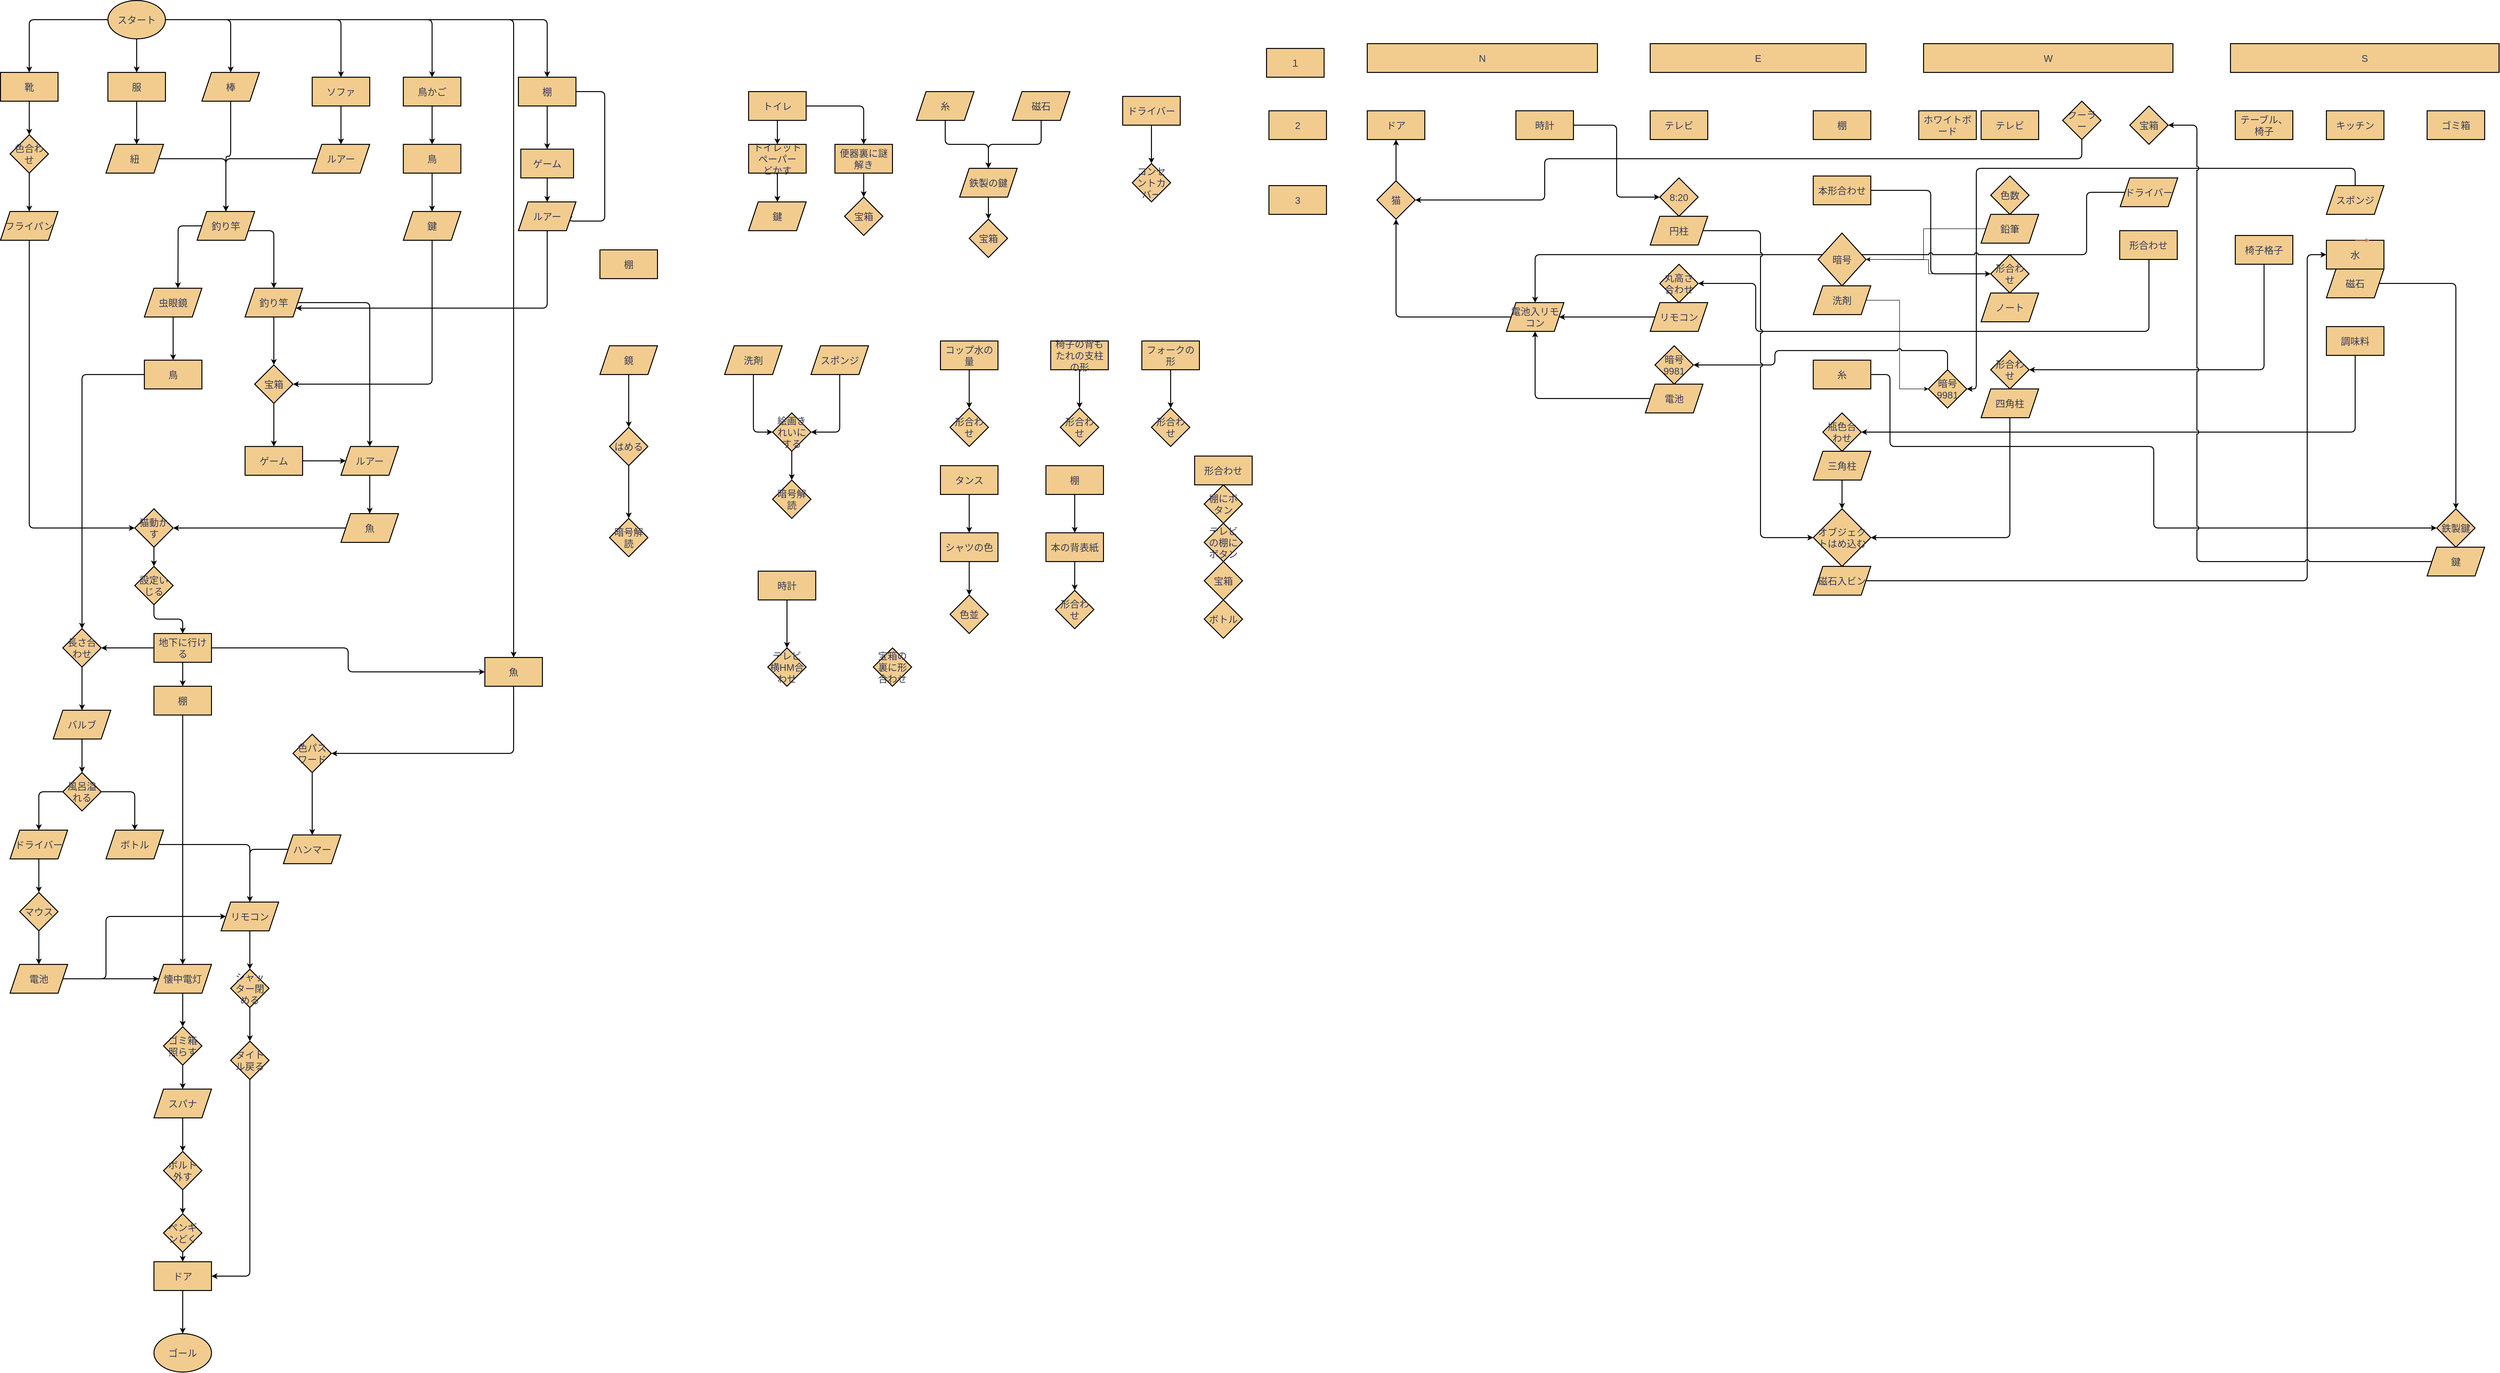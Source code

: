 <mxfile version="21.4.0" type="device">
  <diagram name="ページ1" id="zkJ2loTY2P6OB4voHUoP">
    <mxGraphModel dx="1605" dy="2354" grid="1" gridSize="10" guides="1" tooltips="1" connect="1" arrows="1" fold="1" page="1" pageScale="1" pageWidth="827" pageHeight="1169" math="0" shadow="0">
      <root>
        <mxCell id="0" />
        <mxCell id="1" parent="0" />
        <mxCell id="1kvbiGKpYQ4GDx7HLon5-12" style="edgeStyle=orthogonalEdgeStyle;orthogonalLoop=1;jettySize=auto;html=1;entryX=0.5;entryY=0;entryDx=0;entryDy=0;strokeColor=default;fontColor=#393C56;fillColor=#F2CC8F;fontSize=20;strokeWidth=2;shadow=0;align=center;verticalAlign=middle;fontFamily=Helvetica;fontStyle=0;horizontal=1;labelBorderColor=none;" parent="1" source="1kvbiGKpYQ4GDx7HLon5-10" target="1kvbiGKpYQ4GDx7HLon5-11" edge="1">
          <mxGeometry relative="1" as="geometry" />
        </mxCell>
        <mxCell id="1kvbiGKpYQ4GDx7HLon5-17" style="edgeStyle=orthogonalEdgeStyle;orthogonalLoop=1;jettySize=auto;html=1;strokeColor=default;fontColor=#393C56;fillColor=#F2CC8F;fontSize=20;strokeWidth=2;shadow=0;align=center;verticalAlign=middle;fontFamily=Helvetica;fontStyle=0;horizontal=1;labelBorderColor=none;" parent="1" source="1kvbiGKpYQ4GDx7HLon5-10" target="1kvbiGKpYQ4GDx7HLon5-16" edge="1">
          <mxGeometry relative="1" as="geometry" />
        </mxCell>
        <mxCell id="1kvbiGKpYQ4GDx7HLon5-19" style="edgeStyle=orthogonalEdgeStyle;orthogonalLoop=1;jettySize=auto;html=1;entryX=0.5;entryY=0;entryDx=0;entryDy=0;strokeColor=default;fontColor=#393C56;fillColor=#F2CC8F;fontSize=20;strokeWidth=2;shadow=0;align=center;verticalAlign=middle;fontFamily=Helvetica;fontStyle=0;horizontal=1;labelBorderColor=none;" parent="1" source="1kvbiGKpYQ4GDx7HLon5-10" target="1kvbiGKpYQ4GDx7HLon5-18" edge="1">
          <mxGeometry relative="1" as="geometry" />
        </mxCell>
        <mxCell id="1kvbiGKpYQ4GDx7HLon5-23" style="edgeStyle=orthogonalEdgeStyle;orthogonalLoop=1;jettySize=auto;html=1;entryX=0.5;entryY=0;entryDx=0;entryDy=0;strokeColor=default;fontColor=#393C56;fillColor=#F2CC8F;fontSize=20;strokeWidth=2;shadow=0;align=center;verticalAlign=middle;fontFamily=Helvetica;fontStyle=0;horizontal=1;labelBorderColor=none;" parent="1" source="1kvbiGKpYQ4GDx7HLon5-10" target="1kvbiGKpYQ4GDx7HLon5-22" edge="1">
          <mxGeometry relative="1" as="geometry" />
        </mxCell>
        <mxCell id="1kvbiGKpYQ4GDx7HLon5-27" style="edgeStyle=orthogonalEdgeStyle;orthogonalLoop=1;jettySize=auto;html=1;strokeColor=default;fontColor=#393C56;fillColor=#F2CC8F;fontSize=20;strokeWidth=2;shadow=0;align=center;verticalAlign=middle;fontFamily=Helvetica;fontStyle=0;horizontal=1;labelBorderColor=none;" parent="1" source="1kvbiGKpYQ4GDx7HLon5-10" target="1kvbiGKpYQ4GDx7HLon5-26" edge="1">
          <mxGeometry relative="1" as="geometry" />
        </mxCell>
        <mxCell id="1kvbiGKpYQ4GDx7HLon5-47" style="edgeStyle=orthogonalEdgeStyle;orthogonalLoop=1;jettySize=auto;html=1;entryX=0.5;entryY=0;entryDx=0;entryDy=0;strokeColor=default;fontColor=#393C56;fillColor=#F2CC8F;fontSize=20;strokeWidth=2;shadow=0;align=center;verticalAlign=middle;fontFamily=Helvetica;fontStyle=0;horizontal=1;labelBorderColor=none;" parent="1" source="1kvbiGKpYQ4GDx7HLon5-10" target="1kvbiGKpYQ4GDx7HLon5-46" edge="1">
          <mxGeometry relative="1" as="geometry" />
        </mxCell>
        <mxCell id="1kvbiGKpYQ4GDx7HLon5-52" style="edgeStyle=orthogonalEdgeStyle;orthogonalLoop=1;jettySize=auto;html=1;entryX=0.5;entryY=0;entryDx=0;entryDy=0;strokeColor=default;fontColor=#393C56;fillColor=#F2CC8F;fontSize=20;strokeWidth=2;shadow=0;align=center;verticalAlign=middle;fontFamily=Helvetica;fontStyle=0;horizontal=1;labelBorderColor=none;" parent="1" source="1kvbiGKpYQ4GDx7HLon5-10" target="1kvbiGKpYQ4GDx7HLon5-50" edge="1">
          <mxGeometry relative="1" as="geometry" />
        </mxCell>
        <mxCell id="1kvbiGKpYQ4GDx7HLon5-10" value="スタート" style="ellipse;whiteSpace=wrap;html=1;strokeColor=default;fontColor=#393C56;fillColor=#F2CC8F;fontSize=20;strokeWidth=2;shadow=0;align=center;verticalAlign=middle;fontFamily=Helvetica;fontStyle=0;horizontal=1;labelBorderColor=none;" parent="1" vertex="1">
          <mxGeometry x="354" y="-1120" width="120" height="80" as="geometry" />
        </mxCell>
        <mxCell id="1kvbiGKpYQ4GDx7HLon5-13" style="edgeStyle=orthogonalEdgeStyle;orthogonalLoop=1;jettySize=auto;html=1;strokeColor=default;fontColor=#393C56;fillColor=#F2CC8F;fontSize=20;strokeWidth=2;shadow=0;align=center;verticalAlign=middle;fontFamily=Helvetica;fontStyle=0;horizontal=1;labelBorderColor=none;" parent="1" source="1kvbiGKpYQ4GDx7HLon5-11" edge="1">
          <mxGeometry relative="1" as="geometry">
            <mxPoint x="414" y="-820" as="targetPoint" />
          </mxGeometry>
        </mxCell>
        <mxCell id="1kvbiGKpYQ4GDx7HLon5-11" value="服" style="whiteSpace=wrap;html=1;strokeColor=default;fontColor=#393C56;fillColor=#F2CC8F;fontSize=20;strokeWidth=2;shadow=0;align=center;verticalAlign=middle;fontFamily=Helvetica;fontStyle=0;horizontal=1;labelBorderColor=none;" parent="1" vertex="1">
          <mxGeometry x="354" y="-970" width="120" height="60" as="geometry" />
        </mxCell>
        <mxCell id="1kvbiGKpYQ4GDx7HLon5-36" style="edgeStyle=orthogonalEdgeStyle;orthogonalLoop=1;jettySize=auto;html=1;strokeColor=default;fontColor=#393C56;fillColor=#F2CC8F;fontSize=20;strokeWidth=2;shadow=0;align=center;verticalAlign=middle;fontFamily=Helvetica;fontStyle=0;horizontal=1;labelBorderColor=none;" parent="1" source="1kvbiGKpYQ4GDx7HLon5-14" target="1kvbiGKpYQ4GDx7HLon5-34" edge="1">
          <mxGeometry relative="1" as="geometry" />
        </mxCell>
        <mxCell id="1kvbiGKpYQ4GDx7HLon5-14" value="紐" style="shape=parallelogram;perimeter=parallelogramPerimeter;whiteSpace=wrap;html=1;fixedSize=1;strokeColor=default;fontColor=#393C56;fillColor=#F2CC8F;fontSize=20;strokeWidth=2;shadow=0;align=center;verticalAlign=middle;fontFamily=Helvetica;fontStyle=0;horizontal=1;labelBorderColor=none;" parent="1" vertex="1">
          <mxGeometry x="350" y="-820" width="120" height="60" as="geometry" />
        </mxCell>
        <mxCell id="1kvbiGKpYQ4GDx7HLon5-35" style="edgeStyle=orthogonalEdgeStyle;orthogonalLoop=1;jettySize=auto;html=1;strokeColor=default;fontColor=#393C56;fillColor=#F2CC8F;fontSize=20;strokeWidth=2;shadow=0;align=center;verticalAlign=middle;fontFamily=Helvetica;fontStyle=0;horizontal=1;labelBorderColor=none;" parent="1" source="1kvbiGKpYQ4GDx7HLon5-16" target="1kvbiGKpYQ4GDx7HLon5-34" edge="1">
          <mxGeometry relative="1" as="geometry" />
        </mxCell>
        <mxCell id="1kvbiGKpYQ4GDx7HLon5-16" value="棒" style="shape=parallelogram;perimeter=parallelogramPerimeter;whiteSpace=wrap;html=1;fixedSize=1;strokeColor=default;fontColor=#393C56;fillColor=#F2CC8F;fontSize=20;strokeWidth=2;shadow=0;align=center;verticalAlign=middle;fontFamily=Helvetica;fontStyle=0;horizontal=1;labelBorderColor=none;" parent="1" vertex="1">
          <mxGeometry x="550" y="-970" width="120" height="60" as="geometry" />
        </mxCell>
        <mxCell id="1kvbiGKpYQ4GDx7HLon5-21" style="edgeStyle=orthogonalEdgeStyle;orthogonalLoop=1;jettySize=auto;html=1;strokeColor=default;fontColor=#393C56;fillColor=#F2CC8F;fontSize=20;strokeWidth=2;shadow=0;align=center;verticalAlign=middle;fontFamily=Helvetica;fontStyle=0;horizontal=1;labelBorderColor=none;" parent="1" source="1kvbiGKpYQ4GDx7HLon5-18" target="1kvbiGKpYQ4GDx7HLon5-20" edge="1">
          <mxGeometry relative="1" as="geometry" />
        </mxCell>
        <mxCell id="1kvbiGKpYQ4GDx7HLon5-18" value="靴" style="rounded=0;whiteSpace=wrap;html=1;strokeColor=default;fontColor=#393C56;fillColor=#F2CC8F;fontSize=20;strokeWidth=2;shadow=0;align=center;verticalAlign=middle;fontFamily=Helvetica;fontStyle=0;horizontal=1;labelBorderColor=none;" parent="1" vertex="1">
          <mxGeometry x="130" y="-970" width="120" height="60" as="geometry" />
        </mxCell>
        <mxCell id="1kvbiGKpYQ4GDx7HLon5-32" style="edgeStyle=orthogonalEdgeStyle;orthogonalLoop=1;jettySize=auto;html=1;strokeColor=default;fontColor=#393C56;fillColor=#F2CC8F;fontSize=20;strokeWidth=2;shadow=0;align=center;verticalAlign=middle;fontFamily=Helvetica;fontStyle=0;horizontal=1;labelBorderColor=none;" parent="1" source="1kvbiGKpYQ4GDx7HLon5-20" edge="1">
          <mxGeometry relative="1" as="geometry">
            <mxPoint x="190" y="-680" as="targetPoint" />
          </mxGeometry>
        </mxCell>
        <mxCell id="1kvbiGKpYQ4GDx7HLon5-20" value="色合わせ" style="rhombus;whiteSpace=wrap;html=1;strokeColor=default;fontColor=#393C56;fillColor=#F2CC8F;fontSize=20;strokeWidth=2;shadow=0;align=center;verticalAlign=middle;fontFamily=Helvetica;fontStyle=0;horizontal=1;labelBorderColor=none;" parent="1" vertex="1">
          <mxGeometry x="150" y="-840" width="80" height="80" as="geometry" />
        </mxCell>
        <mxCell id="1kvbiGKpYQ4GDx7HLon5-25" style="edgeStyle=orthogonalEdgeStyle;orthogonalLoop=1;jettySize=auto;html=1;strokeColor=default;fontColor=#393C56;fillColor=#F2CC8F;fontSize=20;strokeWidth=2;shadow=0;align=center;verticalAlign=middle;fontFamily=Helvetica;fontStyle=0;horizontal=1;labelBorderColor=none;" parent="1" source="1kvbiGKpYQ4GDx7HLon5-22" target="1kvbiGKpYQ4GDx7HLon5-24" edge="1">
          <mxGeometry relative="1" as="geometry" />
        </mxCell>
        <mxCell id="1kvbiGKpYQ4GDx7HLon5-22" value="ソファ" style="rounded=0;whiteSpace=wrap;html=1;strokeColor=default;fontColor=#393C56;fillColor=#F2CC8F;fontSize=20;strokeWidth=2;shadow=0;align=center;verticalAlign=middle;fontFamily=Helvetica;fontStyle=0;horizontal=1;labelBorderColor=none;" parent="1" vertex="1">
          <mxGeometry x="780" y="-960" width="120" height="60" as="geometry" />
        </mxCell>
        <mxCell id="1kvbiGKpYQ4GDx7HLon5-37" style="edgeStyle=orthogonalEdgeStyle;orthogonalLoop=1;jettySize=auto;html=1;strokeColor=default;fontColor=#393C56;fillColor=#F2CC8F;fontSize=20;strokeWidth=2;shadow=0;align=center;verticalAlign=middle;fontFamily=Helvetica;fontStyle=0;horizontal=1;labelBorderColor=none;" parent="1" source="1kvbiGKpYQ4GDx7HLon5-24" target="1kvbiGKpYQ4GDx7HLon5-34" edge="1">
          <mxGeometry relative="1" as="geometry" />
        </mxCell>
        <mxCell id="1kvbiGKpYQ4GDx7HLon5-24" value="ルアー" style="shape=parallelogram;perimeter=parallelogramPerimeter;whiteSpace=wrap;html=1;fixedSize=1;strokeColor=default;fontColor=#393C56;fillColor=#F2CC8F;fontSize=20;strokeWidth=2;shadow=0;align=center;verticalAlign=middle;fontFamily=Helvetica;fontStyle=0;horizontal=1;labelBorderColor=none;" parent="1" vertex="1">
          <mxGeometry x="780" y="-820" width="120" height="60" as="geometry" />
        </mxCell>
        <mxCell id="1kvbiGKpYQ4GDx7HLon5-29" value="" style="edgeStyle=orthogonalEdgeStyle;orthogonalLoop=1;jettySize=auto;html=1;strokeColor=default;fontColor=#393C56;fillColor=#F2CC8F;fontSize=20;strokeWidth=2;shadow=0;align=center;verticalAlign=middle;fontFamily=Helvetica;fontStyle=0;horizontal=1;labelBorderColor=none;" parent="1" source="1kvbiGKpYQ4GDx7HLon5-26" target="1kvbiGKpYQ4GDx7HLon5-28" edge="1">
          <mxGeometry relative="1" as="geometry" />
        </mxCell>
        <mxCell id="1kvbiGKpYQ4GDx7HLon5-26" value="鳥かご" style="rounded=0;whiteSpace=wrap;html=1;strokeColor=default;fontColor=#393C56;fillColor=#F2CC8F;fontSize=20;strokeWidth=2;shadow=0;align=center;verticalAlign=middle;fontFamily=Helvetica;fontStyle=0;horizontal=1;labelBorderColor=none;" parent="1" vertex="1">
          <mxGeometry x="970" y="-960" width="120" height="60" as="geometry" />
        </mxCell>
        <mxCell id="1kvbiGKpYQ4GDx7HLon5-31" style="edgeStyle=orthogonalEdgeStyle;orthogonalLoop=1;jettySize=auto;html=1;strokeColor=default;fontColor=#393C56;fillColor=#F2CC8F;fontSize=20;strokeWidth=2;shadow=0;align=center;verticalAlign=middle;fontFamily=Helvetica;fontStyle=0;horizontal=1;labelBorderColor=none;" parent="1" source="1kvbiGKpYQ4GDx7HLon5-28" target="1kvbiGKpYQ4GDx7HLon5-30" edge="1">
          <mxGeometry relative="1" as="geometry" />
        </mxCell>
        <mxCell id="1kvbiGKpYQ4GDx7HLon5-28" value="鳥" style="rounded=0;whiteSpace=wrap;html=1;strokeColor=default;fontColor=#393C56;fillColor=#F2CC8F;fontSize=20;strokeWidth=2;shadow=0;align=center;verticalAlign=middle;fontFamily=Helvetica;fontStyle=0;horizontal=1;labelBorderColor=none;" parent="1" vertex="1">
          <mxGeometry x="970" y="-820" width="120" height="60" as="geometry" />
        </mxCell>
        <mxCell id="1kvbiGKpYQ4GDx7HLon5-61" style="edgeStyle=orthogonalEdgeStyle;orthogonalLoop=1;jettySize=auto;html=1;entryX=1;entryY=0.5;entryDx=0;entryDy=0;strokeColor=default;fontColor=#393C56;fillColor=#F2CC8F;fontSize=20;strokeWidth=2;shadow=0;align=center;verticalAlign=middle;fontFamily=Helvetica;fontStyle=0;horizontal=1;labelBorderColor=none;" parent="1" source="1kvbiGKpYQ4GDx7HLon5-30" target="1kvbiGKpYQ4GDx7HLon5-63" edge="1">
          <mxGeometry relative="1" as="geometry">
            <Array as="points">
              <mxPoint x="1030" y="-320" />
            </Array>
          </mxGeometry>
        </mxCell>
        <mxCell id="1kvbiGKpYQ4GDx7HLon5-30" value="鍵" style="shape=parallelogram;perimeter=parallelogramPerimeter;whiteSpace=wrap;html=1;fixedSize=1;strokeColor=default;fontColor=#393C56;fillColor=#F2CC8F;fontSize=20;strokeWidth=2;shadow=0;align=center;verticalAlign=middle;fontFamily=Helvetica;fontStyle=0;horizontal=1;labelBorderColor=none;" parent="1" vertex="1">
          <mxGeometry x="970" y="-680" width="120" height="60" as="geometry" />
        </mxCell>
        <mxCell id="1kvbiGKpYQ4GDx7HLon5-75" style="edgeStyle=orthogonalEdgeStyle;orthogonalLoop=1;jettySize=auto;html=1;entryX=0;entryY=0.5;entryDx=0;entryDy=0;strokeColor=default;fontColor=#393C56;fillColor=#F2CC8F;fontSize=20;strokeWidth=2;shadow=0;align=center;verticalAlign=middle;fontFamily=Helvetica;fontStyle=0;horizontal=1;labelBorderColor=none;" parent="1" source="1kvbiGKpYQ4GDx7HLon5-33" target="1kvbiGKpYQ4GDx7HLon5-74" edge="1">
          <mxGeometry relative="1" as="geometry">
            <Array as="points">
              <mxPoint x="190" y="-20" />
            </Array>
          </mxGeometry>
        </mxCell>
        <mxCell id="1kvbiGKpYQ4GDx7HLon5-33" value="フライパン" style="shape=parallelogram;perimeter=parallelogramPerimeter;whiteSpace=wrap;html=1;fixedSize=1;strokeColor=default;fontColor=#393C56;fillColor=#F2CC8F;fontSize=20;strokeWidth=2;shadow=0;align=center;verticalAlign=middle;fontFamily=Helvetica;fontStyle=0;horizontal=1;labelBorderColor=none;" parent="1" vertex="1">
          <mxGeometry x="130" y="-680" width="120" height="60" as="geometry" />
        </mxCell>
        <mxCell id="1kvbiGKpYQ4GDx7HLon5-38" style="edgeStyle=orthogonalEdgeStyle;orthogonalLoop=1;jettySize=auto;html=1;strokeColor=default;fontColor=#393C56;fillColor=#F2CC8F;fontSize=20;strokeWidth=2;shadow=0;align=center;verticalAlign=middle;fontFamily=Helvetica;fontStyle=0;horizontal=1;labelBorderColor=none;" parent="1" source="1kvbiGKpYQ4GDx7HLon5-34" edge="1">
          <mxGeometry relative="1" as="geometry">
            <mxPoint x="500" y="-520.0" as="targetPoint" />
          </mxGeometry>
        </mxCell>
        <mxCell id="1kvbiGKpYQ4GDx7HLon5-45" style="edgeStyle=orthogonalEdgeStyle;orthogonalLoop=1;jettySize=auto;html=1;entryX=0.5;entryY=0;entryDx=0;entryDy=0;strokeColor=default;fontColor=#393C56;fillColor=#F2CC8F;fontSize=20;strokeWidth=2;shadow=0;align=center;verticalAlign=middle;fontFamily=Helvetica;fontStyle=0;horizontal=1;labelBorderColor=none;" parent="1" source="1kvbiGKpYQ4GDx7HLon5-34" target="1kvbiGKpYQ4GDx7HLon5-44" edge="1">
          <mxGeometry relative="1" as="geometry">
            <Array as="points">
              <mxPoint x="700" y="-640" />
              <mxPoint x="700" y="-520" />
            </Array>
          </mxGeometry>
        </mxCell>
        <mxCell id="1kvbiGKpYQ4GDx7HLon5-34" value="釣り竿" style="shape=parallelogram;perimeter=parallelogramPerimeter;whiteSpace=wrap;html=1;fixedSize=1;strokeColor=default;fontColor=#393C56;fillColor=#F2CC8F;fontSize=20;strokeWidth=2;shadow=0;align=center;verticalAlign=middle;fontFamily=Helvetica;fontStyle=0;horizontal=1;labelBorderColor=none;" parent="1" vertex="1">
          <mxGeometry x="540" y="-680" width="120" height="60" as="geometry" />
        </mxCell>
        <mxCell id="1kvbiGKpYQ4GDx7HLon5-41" style="edgeStyle=orthogonalEdgeStyle;orthogonalLoop=1;jettySize=auto;html=1;strokeColor=default;fontColor=#393C56;fillColor=#F2CC8F;fontSize=20;strokeWidth=2;shadow=0;align=center;verticalAlign=middle;fontFamily=Helvetica;fontStyle=0;horizontal=1;labelBorderColor=none;" parent="1" source="1kvbiGKpYQ4GDx7HLon5-39" target="1kvbiGKpYQ4GDx7HLon5-40" edge="1">
          <mxGeometry relative="1" as="geometry" />
        </mxCell>
        <mxCell id="1kvbiGKpYQ4GDx7HLon5-39" value="虫眼鏡" style="shape=parallelogram;perimeter=parallelogramPerimeter;whiteSpace=wrap;html=1;fixedSize=1;strokeColor=default;fontColor=#393C56;fillColor=#F2CC8F;fontSize=20;strokeWidth=2;shadow=0;align=center;verticalAlign=middle;fontFamily=Helvetica;fontStyle=0;horizontal=1;labelBorderColor=none;" parent="1" vertex="1">
          <mxGeometry x="430" y="-520" width="120" height="60" as="geometry" />
        </mxCell>
        <mxCell id="1kvbiGKpYQ4GDx7HLon5-43" style="edgeStyle=orthogonalEdgeStyle;orthogonalLoop=1;jettySize=auto;html=1;strokeColor=default;fontColor=#393C56;fillColor=#F2CC8F;fontSize=20;strokeWidth=2;shadow=0;align=center;verticalAlign=middle;fontFamily=Helvetica;fontStyle=0;horizontal=1;labelBorderColor=none;" parent="1" source="1kvbiGKpYQ4GDx7HLon5-40" target="1kvbiGKpYQ4GDx7HLon5-42" edge="1">
          <mxGeometry relative="1" as="geometry" />
        </mxCell>
        <mxCell id="1kvbiGKpYQ4GDx7HLon5-40" value="鳥" style="rounded=0;whiteSpace=wrap;html=1;strokeColor=default;fontColor=#393C56;fillColor=#F2CC8F;fontSize=20;strokeWidth=2;shadow=0;align=center;verticalAlign=middle;fontFamily=Helvetica;fontStyle=0;horizontal=1;labelBorderColor=none;" parent="1" vertex="1">
          <mxGeometry x="430" y="-370" width="120" height="60" as="geometry" />
        </mxCell>
        <mxCell id="1kvbiGKpYQ4GDx7HLon5-84" style="edgeStyle=orthogonalEdgeStyle;orthogonalLoop=1;jettySize=auto;html=1;strokeColor=default;fontColor=#393C56;fillColor=#F2CC8F;fontSize=20;strokeWidth=2;shadow=0;align=center;verticalAlign=middle;fontFamily=Helvetica;fontStyle=0;horizontal=1;labelBorderColor=none;" parent="1" source="1kvbiGKpYQ4GDx7HLon5-42" edge="1">
          <mxGeometry relative="1" as="geometry">
            <mxPoint x="300" y="360" as="targetPoint" />
          </mxGeometry>
        </mxCell>
        <mxCell id="1kvbiGKpYQ4GDx7HLon5-42" value="長さ合わせ" style="rhombus;whiteSpace=wrap;html=1;strokeColor=default;fontColor=#393C56;fillColor=#F2CC8F;fontSize=20;strokeWidth=2;shadow=0;align=center;verticalAlign=middle;fontFamily=Helvetica;fontStyle=0;horizontal=1;labelBorderColor=none;" parent="1" vertex="1">
          <mxGeometry x="260" y="190" width="80" height="80" as="geometry" />
        </mxCell>
        <mxCell id="1kvbiGKpYQ4GDx7HLon5-59" style="edgeStyle=orthogonalEdgeStyle;orthogonalLoop=1;jettySize=auto;html=1;strokeColor=default;fontColor=#393C56;fillColor=#F2CC8F;fontSize=20;strokeWidth=2;shadow=0;align=center;verticalAlign=middle;fontFamily=Helvetica;fontStyle=0;horizontal=1;labelBorderColor=none;" parent="1" source="1kvbiGKpYQ4GDx7HLon5-44" edge="1">
          <mxGeometry relative="1" as="geometry">
            <mxPoint x="700" y="-360.0" as="targetPoint" />
          </mxGeometry>
        </mxCell>
        <mxCell id="1kvbiGKpYQ4GDx7HLon5-71" style="edgeStyle=orthogonalEdgeStyle;orthogonalLoop=1;jettySize=auto;html=1;entryX=0.5;entryY=0;entryDx=0;entryDy=0;strokeColor=default;fontColor=#393C56;fillColor=#F2CC8F;fontSize=20;strokeWidth=2;shadow=0;align=center;verticalAlign=middle;fontFamily=Helvetica;fontStyle=0;horizontal=1;labelBorderColor=none;" parent="1" source="1kvbiGKpYQ4GDx7HLon5-44" target="1kvbiGKpYQ4GDx7HLon5-69" edge="1">
          <mxGeometry relative="1" as="geometry" />
        </mxCell>
        <mxCell id="1kvbiGKpYQ4GDx7HLon5-44" value="釣り竿" style="shape=parallelogram;perimeter=parallelogramPerimeter;whiteSpace=wrap;html=1;fixedSize=1;strokeColor=default;fontColor=#393C56;fillColor=#F2CC8F;fontSize=20;strokeWidth=2;shadow=0;align=center;verticalAlign=middle;fontFamily=Helvetica;fontStyle=0;horizontal=1;labelBorderColor=none;" parent="1" vertex="1">
          <mxGeometry x="640" y="-520" width="120" height="60" as="geometry" />
        </mxCell>
        <mxCell id="1kvbiGKpYQ4GDx7HLon5-49" style="edgeStyle=orthogonalEdgeStyle;orthogonalLoop=1;jettySize=auto;html=1;strokeColor=default;fontColor=#393C56;fillColor=#F2CC8F;fontSize=20;strokeWidth=2;shadow=0;align=center;verticalAlign=middle;fontFamily=Helvetica;fontStyle=0;horizontal=1;labelBorderColor=none;" parent="1" source="1kvbiGKpYQ4GDx7HLon5-46" target="1kvbiGKpYQ4GDx7HLon5-48" edge="1">
          <mxGeometry relative="1" as="geometry">
            <Array as="points">
              <mxPoint x="1200" y="450" />
            </Array>
          </mxGeometry>
        </mxCell>
        <mxCell id="1kvbiGKpYQ4GDx7HLon5-46" value="魚" style="rounded=0;whiteSpace=wrap;html=1;strokeColor=default;fontColor=#393C56;fillColor=#F2CC8F;fontSize=20;strokeWidth=2;shadow=0;align=center;verticalAlign=middle;fontFamily=Helvetica;fontStyle=0;horizontal=1;labelBorderColor=none;" parent="1" vertex="1">
          <mxGeometry x="1140" y="250" width="120" height="60" as="geometry" />
        </mxCell>
        <mxCell id="1kvbiGKpYQ4GDx7HLon5-98" style="edgeStyle=orthogonalEdgeStyle;orthogonalLoop=1;jettySize=auto;html=1;strokeColor=default;fontColor=#393C56;fillColor=#F2CC8F;fontSize=20;strokeWidth=2;shadow=0;align=center;verticalAlign=middle;fontFamily=Helvetica;fontStyle=0;horizontal=1;labelBorderColor=none;" parent="1" source="1kvbiGKpYQ4GDx7HLon5-48" target="1kvbiGKpYQ4GDx7HLon5-97" edge="1">
          <mxGeometry relative="1" as="geometry" />
        </mxCell>
        <mxCell id="1kvbiGKpYQ4GDx7HLon5-48" value="色パスワード" style="rhombus;whiteSpace=wrap;html=1;strokeColor=default;fontColor=#393C56;fillColor=#F2CC8F;fontSize=20;strokeWidth=2;shadow=0;align=center;verticalAlign=middle;fontFamily=Helvetica;fontStyle=0;horizontal=1;labelBorderColor=none;" parent="1" vertex="1">
          <mxGeometry x="740" y="410" width="80" height="80" as="geometry" />
        </mxCell>
        <mxCell id="1kvbiGKpYQ4GDx7HLon5-54" value="" style="edgeStyle=orthogonalEdgeStyle;orthogonalLoop=1;jettySize=auto;html=1;strokeColor=default;fontColor=#393C56;fillColor=#F2CC8F;fontSize=20;strokeWidth=2;shadow=0;align=center;verticalAlign=middle;fontFamily=Helvetica;fontStyle=0;horizontal=1;labelBorderColor=none;" parent="1" source="1kvbiGKpYQ4GDx7HLon5-50" target="1kvbiGKpYQ4GDx7HLon5-53" edge="1">
          <mxGeometry relative="1" as="geometry" />
        </mxCell>
        <mxCell id="1kvbiGKpYQ4GDx7HLon5-57" style="edgeStyle=orthogonalEdgeStyle;orthogonalLoop=1;jettySize=auto;html=1;strokeColor=default;fontColor=#393C56;fillColor=#F2CC8F;entryX=1;entryY=0.75;entryDx=0;entryDy=0;fontSize=20;strokeWidth=2;shadow=0;align=center;verticalAlign=middle;fontFamily=Helvetica;fontStyle=0;horizontal=1;labelBorderColor=none;" parent="1" source="1kvbiGKpYQ4GDx7HLon5-50" target="1kvbiGKpYQ4GDx7HLon5-55" edge="1">
          <mxGeometry relative="1" as="geometry">
            <mxPoint x="1360" y="-660" as="targetPoint" />
            <Array as="points">
              <mxPoint x="1390" y="-930" />
              <mxPoint x="1390" y="-660" />
              <mxPoint x="1316" y="-660" />
            </Array>
          </mxGeometry>
        </mxCell>
        <mxCell id="1kvbiGKpYQ4GDx7HLon5-50" value="棚" style="rounded=0;whiteSpace=wrap;html=1;strokeColor=default;fontColor=#393C56;fillColor=#F2CC8F;fontSize=20;strokeWidth=2;shadow=0;align=center;verticalAlign=middle;fontFamily=Helvetica;fontStyle=0;horizontal=1;labelBorderColor=none;" parent="1" vertex="1">
          <mxGeometry x="1210" y="-960" width="120" height="60" as="geometry" />
        </mxCell>
        <mxCell id="1kvbiGKpYQ4GDx7HLon5-56" style="edgeStyle=orthogonalEdgeStyle;orthogonalLoop=1;jettySize=auto;html=1;strokeColor=default;fontColor=#393C56;fillColor=#F2CC8F;fontSize=20;strokeWidth=2;shadow=0;align=center;verticalAlign=middle;fontFamily=Helvetica;fontStyle=0;horizontal=1;labelBorderColor=none;" parent="1" source="1kvbiGKpYQ4GDx7HLon5-53" target="1kvbiGKpYQ4GDx7HLon5-55" edge="1">
          <mxGeometry relative="1" as="geometry" />
        </mxCell>
        <mxCell id="1kvbiGKpYQ4GDx7HLon5-53" value="ゲーム" style="whiteSpace=wrap;html=1;fillColor=#F2CC8F;strokeColor=default;fontColor=#393C56;rounded=0;fontSize=20;strokeWidth=2;shadow=0;align=center;verticalAlign=middle;fontFamily=Helvetica;fontStyle=0;horizontal=1;labelBorderColor=none;" parent="1" vertex="1">
          <mxGeometry x="1215" y="-810" width="110" height="60" as="geometry" />
        </mxCell>
        <mxCell id="1kvbiGKpYQ4GDx7HLon5-58" style="edgeStyle=orthogonalEdgeStyle;orthogonalLoop=1;jettySize=auto;html=1;entryX=1;entryY=0.75;entryDx=0;entryDy=0;strokeColor=default;fontColor=#393C56;fillColor=#F2CC8F;fontSize=20;strokeWidth=2;shadow=0;align=center;verticalAlign=middle;fontFamily=Helvetica;fontStyle=0;horizontal=1;labelBorderColor=none;" parent="1" source="1kvbiGKpYQ4GDx7HLon5-55" target="1kvbiGKpYQ4GDx7HLon5-44" edge="1">
          <mxGeometry relative="1" as="geometry">
            <Array as="points">
              <mxPoint x="1270" y="-479" />
            </Array>
          </mxGeometry>
        </mxCell>
        <mxCell id="1kvbiGKpYQ4GDx7HLon5-55" value="ルアー" style="shape=parallelogram;perimeter=parallelogramPerimeter;whiteSpace=wrap;html=1;fixedSize=1;strokeColor=default;fontColor=#393C56;fillColor=#F2CC8F;fontSize=20;strokeWidth=2;shadow=0;align=center;verticalAlign=middle;fontFamily=Helvetica;fontStyle=0;horizontal=1;labelBorderColor=none;" parent="1" vertex="1">
          <mxGeometry x="1210" y="-700" width="120" height="60" as="geometry" />
        </mxCell>
        <mxCell id="1kvbiGKpYQ4GDx7HLon5-65" value="" style="edgeStyle=orthogonalEdgeStyle;orthogonalLoop=1;jettySize=auto;html=1;strokeColor=default;fontColor=#393C56;fillColor=#F2CC8F;fontSize=20;strokeWidth=2;shadow=0;align=center;verticalAlign=middle;fontFamily=Helvetica;fontStyle=0;horizontal=1;labelBorderColor=none;" parent="1" source="1kvbiGKpYQ4GDx7HLon5-63" target="1kvbiGKpYQ4GDx7HLon5-64" edge="1">
          <mxGeometry relative="1" as="geometry" />
        </mxCell>
        <mxCell id="1kvbiGKpYQ4GDx7HLon5-63" value="宝箱" style="rhombus;whiteSpace=wrap;html=1;strokeColor=default;fontColor=#393C56;fillColor=#F2CC8F;fontSize=20;strokeWidth=2;shadow=0;align=center;verticalAlign=middle;fontFamily=Helvetica;fontStyle=0;horizontal=1;labelBorderColor=none;" parent="1" vertex="1">
          <mxGeometry x="660" y="-360" width="80" height="80" as="geometry" />
        </mxCell>
        <mxCell id="1kvbiGKpYQ4GDx7HLon5-70" style="edgeStyle=orthogonalEdgeStyle;orthogonalLoop=1;jettySize=auto;html=1;strokeColor=default;fontColor=#393C56;fillColor=#F2CC8F;fontSize=20;strokeWidth=2;shadow=0;align=center;verticalAlign=middle;fontFamily=Helvetica;fontStyle=0;horizontal=1;labelBorderColor=none;" parent="1" source="1kvbiGKpYQ4GDx7HLon5-64" target="1kvbiGKpYQ4GDx7HLon5-69" edge="1">
          <mxGeometry relative="1" as="geometry" />
        </mxCell>
        <mxCell id="1kvbiGKpYQ4GDx7HLon5-64" value="ゲーム" style="whiteSpace=wrap;html=1;fillColor=#F2CC8F;strokeColor=default;fontColor=#393C56;fontSize=20;strokeWidth=2;shadow=0;align=center;verticalAlign=middle;fontFamily=Helvetica;fontStyle=0;horizontal=1;labelBorderColor=none;" parent="1" vertex="1">
          <mxGeometry x="640" y="-190" width="120" height="60" as="geometry" />
        </mxCell>
        <mxCell id="1kvbiGKpYQ4GDx7HLon5-73" value="" style="edgeStyle=orthogonalEdgeStyle;orthogonalLoop=1;jettySize=auto;html=1;strokeColor=default;fontColor=#393C56;fillColor=#F2CC8F;fontSize=20;strokeWidth=2;shadow=0;align=center;verticalAlign=middle;fontFamily=Helvetica;fontStyle=0;horizontal=1;labelBorderColor=none;" parent="1" source="1kvbiGKpYQ4GDx7HLon5-69" target="1kvbiGKpYQ4GDx7HLon5-72" edge="1">
          <mxGeometry relative="1" as="geometry" />
        </mxCell>
        <mxCell id="1kvbiGKpYQ4GDx7HLon5-69" value="ルアー" style="shape=parallelogram;perimeter=parallelogramPerimeter;whiteSpace=wrap;html=1;fixedSize=1;strokeColor=default;fontColor=#393C56;fillColor=#F2CC8F;fontSize=20;strokeWidth=2;shadow=0;align=center;verticalAlign=middle;fontFamily=Helvetica;fontStyle=0;horizontal=1;labelBorderColor=none;" parent="1" vertex="1">
          <mxGeometry x="840" y="-190" width="120" height="60" as="geometry" />
        </mxCell>
        <mxCell id="1kvbiGKpYQ4GDx7HLon5-76" style="edgeStyle=orthogonalEdgeStyle;orthogonalLoop=1;jettySize=auto;html=1;entryX=1;entryY=0.5;entryDx=0;entryDy=0;strokeColor=default;fontColor=#393C56;fillColor=#F2CC8F;fontSize=20;strokeWidth=2;shadow=0;align=center;verticalAlign=middle;fontFamily=Helvetica;fontStyle=0;horizontal=1;labelBorderColor=none;" parent="1" source="1kvbiGKpYQ4GDx7HLon5-72" target="1kvbiGKpYQ4GDx7HLon5-74" edge="1">
          <mxGeometry relative="1" as="geometry" />
        </mxCell>
        <mxCell id="1kvbiGKpYQ4GDx7HLon5-72" value="魚" style="shape=parallelogram;perimeter=parallelogramPerimeter;whiteSpace=wrap;html=1;fixedSize=1;strokeColor=default;fontColor=#393C56;fillColor=#F2CC8F;fontSize=20;strokeWidth=2;shadow=0;align=center;verticalAlign=middle;fontFamily=Helvetica;fontStyle=0;horizontal=1;labelBorderColor=none;" parent="1" vertex="1">
          <mxGeometry x="840" y="-50" width="120" height="60" as="geometry" />
        </mxCell>
        <mxCell id="1kvbiGKpYQ4GDx7HLon5-78" value="" style="edgeStyle=orthogonalEdgeStyle;orthogonalLoop=1;jettySize=auto;html=1;strokeColor=default;fontColor=#393C56;fillColor=#F2CC8F;fontSize=20;strokeWidth=2;shadow=0;align=center;verticalAlign=middle;fontFamily=Helvetica;fontStyle=0;horizontal=1;labelBorderColor=none;" parent="1" source="1kvbiGKpYQ4GDx7HLon5-80" target="1kvbiGKpYQ4GDx7HLon5-77" edge="1">
          <mxGeometry relative="1" as="geometry" />
        </mxCell>
        <mxCell id="1kvbiGKpYQ4GDx7HLon5-74" value="猫動かす" style="rhombus;whiteSpace=wrap;html=1;strokeColor=default;fontColor=#393C56;fillColor=#F2CC8F;fontSize=20;strokeWidth=2;shadow=0;align=center;verticalAlign=middle;fontFamily=Helvetica;fontStyle=0;horizontal=1;labelBorderColor=none;" parent="1" vertex="1">
          <mxGeometry x="410" y="-60" width="80" height="80" as="geometry" />
        </mxCell>
        <mxCell id="1kvbiGKpYQ4GDx7HLon5-85" style="edgeStyle=orthogonalEdgeStyle;orthogonalLoop=1;jettySize=auto;html=1;strokeColor=default;fontColor=#393C56;fillColor=#F2CC8F;fontSize=20;strokeWidth=2;shadow=0;align=center;verticalAlign=middle;fontFamily=Helvetica;fontStyle=0;horizontal=1;labelBorderColor=none;" parent="1" source="1kvbiGKpYQ4GDx7HLon5-77" target="1kvbiGKpYQ4GDx7HLon5-42" edge="1">
          <mxGeometry relative="1" as="geometry" />
        </mxCell>
        <mxCell id="1kvbiGKpYQ4GDx7HLon5-104" style="edgeStyle=orthogonalEdgeStyle;orthogonalLoop=1;jettySize=auto;html=1;strokeColor=default;fontColor=#393C56;fillColor=#F2CC8F;fontSize=20;strokeWidth=2;shadow=0;align=center;verticalAlign=middle;fontFamily=Helvetica;fontStyle=0;horizontal=1;labelBorderColor=none;" parent="1" source="1kvbiGKpYQ4GDx7HLon5-103" target="1kvbiGKpYQ4GDx7HLon5-96" edge="1">
          <mxGeometry relative="1" as="geometry" />
        </mxCell>
        <mxCell id="1kvbiGKpYQ4GDx7HLon5-107" style="edgeStyle=orthogonalEdgeStyle;orthogonalLoop=1;jettySize=auto;html=1;strokeColor=default;fontColor=#393C56;fillColor=#F2CC8F;fontSize=20;strokeWidth=2;shadow=0;align=center;verticalAlign=middle;fontFamily=Helvetica;fontStyle=0;horizontal=1;labelBorderColor=none;" parent="1" source="1kvbiGKpYQ4GDx7HLon5-77" target="1kvbiGKpYQ4GDx7HLon5-46" edge="1">
          <mxGeometry relative="1" as="geometry" />
        </mxCell>
        <mxCell id="1kvbiGKpYQ4GDx7HLon5-77" value="地下に行ける" style="whiteSpace=wrap;html=1;fillColor=#F2CC8F;strokeColor=default;fontColor=#393C56;fontSize=20;strokeWidth=2;shadow=0;align=center;verticalAlign=middle;fontFamily=Helvetica;fontStyle=0;horizontal=1;labelBorderColor=none;" parent="1" vertex="1">
          <mxGeometry x="450" y="200" width="120" height="60" as="geometry" />
        </mxCell>
        <mxCell id="1kvbiGKpYQ4GDx7HLon5-79" value="" style="edgeStyle=orthogonalEdgeStyle;orthogonalLoop=1;jettySize=auto;html=1;strokeColor=default;fontColor=#393C56;fillColor=#F2CC8F;fontSize=20;strokeWidth=2;shadow=0;align=center;verticalAlign=middle;fontFamily=Helvetica;fontStyle=0;horizontal=1;labelBorderColor=none;" parent="1" source="1kvbiGKpYQ4GDx7HLon5-74" target="1kvbiGKpYQ4GDx7HLon5-80" edge="1">
          <mxGeometry relative="1" as="geometry">
            <mxPoint x="450" y="20" as="sourcePoint" />
            <mxPoint x="450" y="190" as="targetPoint" />
          </mxGeometry>
        </mxCell>
        <mxCell id="1kvbiGKpYQ4GDx7HLon5-80" value="設定いじる" style="rhombus;whiteSpace=wrap;html=1;strokeColor=default;fontColor=#393C56;fillColor=#F2CC8F;fontSize=20;strokeWidth=2;shadow=0;align=center;verticalAlign=middle;fontFamily=Helvetica;fontStyle=0;horizontal=1;labelBorderColor=none;" parent="1" vertex="1">
          <mxGeometry x="410" y="60" width="80" height="80" as="geometry" />
        </mxCell>
        <mxCell id="1kvbiGKpYQ4GDx7HLon5-89" style="edgeStyle=orthogonalEdgeStyle;orthogonalLoop=1;jettySize=auto;html=1;strokeColor=default;fontColor=#393C56;fillColor=#F2CC8F;fontSize=20;strokeWidth=2;shadow=0;align=center;verticalAlign=middle;fontFamily=Helvetica;fontStyle=0;horizontal=1;labelBorderColor=none;" parent="1" source="1kvbiGKpYQ4GDx7HLon5-86" edge="1">
          <mxGeometry relative="1" as="geometry">
            <mxPoint x="300" y="490" as="targetPoint" />
          </mxGeometry>
        </mxCell>
        <mxCell id="1kvbiGKpYQ4GDx7HLon5-86" value="バルブ" style="shape=parallelogram;perimeter=parallelogramPerimeter;whiteSpace=wrap;html=1;fixedSize=1;strokeColor=default;fontColor=#393C56;fillColor=#F2CC8F;fontSize=20;strokeWidth=2;shadow=0;align=center;verticalAlign=middle;fontFamily=Helvetica;fontStyle=0;horizontal=1;labelBorderColor=none;" parent="1" vertex="1">
          <mxGeometry x="240" y="360" width="120" height="60" as="geometry" />
        </mxCell>
        <mxCell id="1kvbiGKpYQ4GDx7HLon5-93" style="edgeStyle=orthogonalEdgeStyle;orthogonalLoop=1;jettySize=auto;html=1;entryX=0.5;entryY=0;entryDx=0;entryDy=0;strokeColor=default;fontColor=#393C56;fillColor=#F2CC8F;fontSize=20;strokeWidth=2;shadow=0;align=center;verticalAlign=middle;fontFamily=Helvetica;fontStyle=0;horizontal=1;labelBorderColor=none;" parent="1" source="1kvbiGKpYQ4GDx7HLon5-90" target="1kvbiGKpYQ4GDx7HLon5-92" edge="1">
          <mxGeometry relative="1" as="geometry">
            <Array as="points">
              <mxPoint x="210" y="530" />
            </Array>
          </mxGeometry>
        </mxCell>
        <mxCell id="1kvbiGKpYQ4GDx7HLon5-94" style="edgeStyle=orthogonalEdgeStyle;orthogonalLoop=1;jettySize=auto;html=1;entryX=0.5;entryY=0;entryDx=0;entryDy=0;strokeColor=default;fontColor=#393C56;fillColor=#F2CC8F;fontSize=20;strokeWidth=2;shadow=0;align=center;verticalAlign=middle;fontFamily=Helvetica;fontStyle=0;horizontal=1;labelBorderColor=none;" parent="1" source="1kvbiGKpYQ4GDx7HLon5-90" target="1kvbiGKpYQ4GDx7HLon5-91" edge="1">
          <mxGeometry relative="1" as="geometry" />
        </mxCell>
        <mxCell id="1kvbiGKpYQ4GDx7HLon5-90" value="風呂溢れる" style="rhombus;whiteSpace=wrap;html=1;strokeColor=default;fontColor=#393C56;fillColor=#F2CC8F;fontSize=20;strokeWidth=2;shadow=0;align=center;verticalAlign=middle;fontFamily=Helvetica;fontStyle=0;horizontal=1;labelBorderColor=none;" parent="1" vertex="1">
          <mxGeometry x="260" y="490" width="80" height="80" as="geometry" />
        </mxCell>
        <mxCell id="1kvbiGKpYQ4GDx7HLon5-99" style="edgeStyle=orthogonalEdgeStyle;orthogonalLoop=1;jettySize=auto;html=1;strokeColor=default;fontColor=#393C56;fillColor=#F2CC8F;fontSize=20;strokeWidth=2;shadow=0;align=center;verticalAlign=middle;fontFamily=Helvetica;fontStyle=0;horizontal=1;labelBorderColor=none;" parent="1" source="1kvbiGKpYQ4GDx7HLon5-91" target="1kvbiGKpYQ4GDx7HLon5-101" edge="1">
          <mxGeometry relative="1" as="geometry">
            <mxPoint x="570" y="790" as="targetPoint" />
          </mxGeometry>
        </mxCell>
        <mxCell id="1kvbiGKpYQ4GDx7HLon5-91" value="ボトル" style="shape=parallelogram;perimeter=parallelogramPerimeter;whiteSpace=wrap;html=1;fixedSize=1;strokeColor=default;fontColor=#393C56;fillColor=#F2CC8F;fontSize=20;strokeWidth=2;shadow=0;align=center;verticalAlign=middle;fontFamily=Helvetica;fontStyle=0;horizontal=1;labelBorderColor=none;" parent="1" vertex="1">
          <mxGeometry x="350" y="610" width="120" height="60" as="geometry" />
        </mxCell>
        <mxCell id="1kvbiGKpYQ4GDx7HLon5-109" value="" style="edgeStyle=orthogonalEdgeStyle;orthogonalLoop=1;jettySize=auto;html=1;strokeColor=default;fontColor=#393C56;fillColor=#F2CC8F;fontSize=20;strokeWidth=2;shadow=0;align=center;verticalAlign=middle;fontFamily=Helvetica;fontStyle=0;horizontal=1;labelBorderColor=none;" parent="1" source="1kvbiGKpYQ4GDx7HLon5-92" target="1kvbiGKpYQ4GDx7HLon5-108" edge="1">
          <mxGeometry relative="1" as="geometry" />
        </mxCell>
        <mxCell id="1kvbiGKpYQ4GDx7HLon5-92" value="ドライバー" style="shape=parallelogram;perimeter=parallelogramPerimeter;whiteSpace=wrap;html=1;fixedSize=1;strokeColor=default;fontColor=#393C56;fillColor=#F2CC8F;fontSize=20;strokeWidth=2;shadow=0;align=center;verticalAlign=middle;fontFamily=Helvetica;fontStyle=0;horizontal=1;labelBorderColor=none;" parent="1" vertex="1">
          <mxGeometry x="150" y="610" width="120" height="60" as="geometry" />
        </mxCell>
        <mxCell id="1kvbiGKpYQ4GDx7HLon5-115" style="edgeStyle=orthogonalEdgeStyle;orthogonalLoop=1;jettySize=auto;html=1;strokeColor=default;fontColor=#393C56;fillColor=#F2CC8F;fontSize=20;strokeWidth=2;shadow=0;align=center;verticalAlign=middle;fontFamily=Helvetica;fontStyle=0;horizontal=1;labelBorderColor=none;" parent="1" source="1kvbiGKpYQ4GDx7HLon5-96" target="1kvbiGKpYQ4GDx7HLon5-114" edge="1">
          <mxGeometry relative="1" as="geometry" />
        </mxCell>
        <mxCell id="1kvbiGKpYQ4GDx7HLon5-96" value="懐中電灯" style="shape=parallelogram;perimeter=parallelogramPerimeter;whiteSpace=wrap;html=1;fixedSize=1;strokeColor=default;fontColor=#393C56;fillColor=#F2CC8F;fontSize=20;strokeWidth=2;shadow=0;align=center;verticalAlign=middle;fontFamily=Helvetica;fontStyle=0;horizontal=1;labelBorderColor=none;" parent="1" vertex="1">
          <mxGeometry x="450" y="890" width="120" height="60" as="geometry" />
        </mxCell>
        <mxCell id="1kvbiGKpYQ4GDx7HLon5-102" style="edgeStyle=orthogonalEdgeStyle;orthogonalLoop=1;jettySize=auto;html=1;entryX=0.5;entryY=0;entryDx=0;entryDy=0;strokeColor=default;fontColor=#393C56;fillColor=#F2CC8F;fontSize=20;strokeWidth=2;shadow=0;align=center;verticalAlign=middle;fontFamily=Helvetica;fontStyle=0;horizontal=1;labelBorderColor=none;" parent="1" source="1kvbiGKpYQ4GDx7HLon5-97" target="1kvbiGKpYQ4GDx7HLon5-101" edge="1">
          <mxGeometry relative="1" as="geometry" />
        </mxCell>
        <mxCell id="1kvbiGKpYQ4GDx7HLon5-97" value="ハンマー" style="shape=parallelogram;perimeter=parallelogramPerimeter;whiteSpace=wrap;html=1;fixedSize=1;strokeColor=default;fontColor=#393C56;fillColor=#F2CC8F;fontSize=20;strokeWidth=2;shadow=0;align=center;verticalAlign=middle;fontFamily=Helvetica;fontStyle=0;horizontal=1;labelBorderColor=none;" parent="1" vertex="1">
          <mxGeometry x="720" y="620" width="120" height="60" as="geometry" />
        </mxCell>
        <mxCell id="1kvbiGKpYQ4GDx7HLon5-127" style="edgeStyle=orthogonalEdgeStyle;orthogonalLoop=1;jettySize=auto;html=1;strokeColor=default;fontColor=#393C56;fillColor=#F2CC8F;fontSize=20;strokeWidth=2;shadow=0;align=center;verticalAlign=middle;fontFamily=Helvetica;fontStyle=0;horizontal=1;labelBorderColor=none;" parent="1" source="1kvbiGKpYQ4GDx7HLon5-101" target="1kvbiGKpYQ4GDx7HLon5-123" edge="1">
          <mxGeometry relative="1" as="geometry" />
        </mxCell>
        <mxCell id="1kvbiGKpYQ4GDx7HLon5-101" value="リモコン" style="shape=parallelogram;perimeter=parallelogramPerimeter;whiteSpace=wrap;html=1;fixedSize=1;strokeColor=default;fontColor=#393C56;fillColor=#F2CC8F;fontSize=20;strokeWidth=2;shadow=0;align=center;verticalAlign=middle;fontFamily=Helvetica;fontStyle=0;horizontal=1;labelBorderColor=none;" parent="1" vertex="1">
          <mxGeometry x="590" y="760" width="120" height="60" as="geometry" />
        </mxCell>
        <mxCell id="1kvbiGKpYQ4GDx7HLon5-105" value="" style="edgeStyle=orthogonalEdgeStyle;orthogonalLoop=1;jettySize=auto;html=1;strokeColor=default;fontColor=#393C56;fillColor=#F2CC8F;fontSize=20;strokeWidth=2;shadow=0;align=center;verticalAlign=middle;fontFamily=Helvetica;fontStyle=0;horizontal=1;labelBorderColor=none;" parent="1" source="1kvbiGKpYQ4GDx7HLon5-77" target="1kvbiGKpYQ4GDx7HLon5-103" edge="1">
          <mxGeometry relative="1" as="geometry">
            <mxPoint x="510" y="260" as="sourcePoint" />
            <mxPoint x="510" y="420" as="targetPoint" />
          </mxGeometry>
        </mxCell>
        <mxCell id="1kvbiGKpYQ4GDx7HLon5-103" value="棚" style="rounded=0;whiteSpace=wrap;html=1;strokeColor=default;fontColor=#393C56;fillColor=#F2CC8F;fontSize=20;strokeWidth=2;shadow=0;align=center;verticalAlign=middle;fontFamily=Helvetica;fontStyle=0;horizontal=1;labelBorderColor=none;" parent="1" vertex="1">
          <mxGeometry x="450" y="310" width="120" height="60" as="geometry" />
        </mxCell>
        <mxCell id="1kvbiGKpYQ4GDx7HLon5-111" style="edgeStyle=orthogonalEdgeStyle;orthogonalLoop=1;jettySize=auto;html=1;strokeColor=default;fontColor=#393C56;fillColor=#F2CC8F;fontSize=20;strokeWidth=2;shadow=0;align=center;verticalAlign=middle;fontFamily=Helvetica;fontStyle=0;horizontal=1;labelBorderColor=none;" parent="1" source="1kvbiGKpYQ4GDx7HLon5-108" target="1kvbiGKpYQ4GDx7HLon5-110" edge="1">
          <mxGeometry relative="1" as="geometry" />
        </mxCell>
        <mxCell id="1kvbiGKpYQ4GDx7HLon5-108" value="マウス" style="rhombus;whiteSpace=wrap;html=1;fillColor=#F2CC8F;strokeColor=default;fontColor=#393C56;fontSize=20;strokeWidth=2;shadow=0;align=center;verticalAlign=middle;fontFamily=Helvetica;fontStyle=0;horizontal=1;labelBorderColor=none;" parent="1" vertex="1">
          <mxGeometry x="170" y="740" width="80" height="80" as="geometry" />
        </mxCell>
        <mxCell id="1kvbiGKpYQ4GDx7HLon5-113" style="edgeStyle=orthogonalEdgeStyle;orthogonalLoop=1;jettySize=auto;html=1;strokeColor=default;fontColor=#393C56;fillColor=#F2CC8F;fontSize=20;strokeWidth=2;shadow=0;align=center;verticalAlign=middle;fontFamily=Helvetica;fontStyle=0;horizontal=1;labelBorderColor=none;" parent="1" source="1kvbiGKpYQ4GDx7HLon5-110" target="1kvbiGKpYQ4GDx7HLon5-96" edge="1">
          <mxGeometry relative="1" as="geometry" />
        </mxCell>
        <mxCell id="1kvbiGKpYQ4GDx7HLon5-122" style="edgeStyle=orthogonalEdgeStyle;orthogonalLoop=1;jettySize=auto;html=1;entryX=0;entryY=0.5;entryDx=0;entryDy=0;strokeColor=default;fontColor=#393C56;fillColor=#F2CC8F;fontSize=20;strokeWidth=2;shadow=0;align=center;verticalAlign=middle;fontFamily=Helvetica;fontStyle=0;horizontal=1;labelBorderColor=none;" parent="1" source="1kvbiGKpYQ4GDx7HLon5-110" target="1kvbiGKpYQ4GDx7HLon5-101" edge="1">
          <mxGeometry relative="1" as="geometry">
            <Array as="points">
              <mxPoint x="350" y="920" />
              <mxPoint x="350" y="790" />
            </Array>
          </mxGeometry>
        </mxCell>
        <mxCell id="1kvbiGKpYQ4GDx7HLon5-110" value="電池" style="shape=parallelogram;perimeter=parallelogramPerimeter;whiteSpace=wrap;html=1;fixedSize=1;strokeColor=default;fontColor=#393C56;fillColor=#F2CC8F;fontSize=20;strokeWidth=2;shadow=0;align=center;verticalAlign=middle;fontFamily=Helvetica;fontStyle=0;horizontal=1;labelBorderColor=none;" parent="1" vertex="1">
          <mxGeometry x="150" y="890" width="120" height="60" as="geometry" />
        </mxCell>
        <mxCell id="1kvbiGKpYQ4GDx7HLon5-117" style="edgeStyle=orthogonalEdgeStyle;orthogonalLoop=1;jettySize=auto;html=1;strokeColor=default;fontColor=#393C56;fillColor=#F2CC8F;fontSize=20;strokeWidth=2;shadow=0;align=center;verticalAlign=middle;fontFamily=Helvetica;fontStyle=0;horizontal=1;labelBorderColor=none;" parent="1" source="1kvbiGKpYQ4GDx7HLon5-114" target="1kvbiGKpYQ4GDx7HLon5-116" edge="1">
          <mxGeometry relative="1" as="geometry" />
        </mxCell>
        <mxCell id="1kvbiGKpYQ4GDx7HLon5-114" value="ゴミ箱照らす" style="rhombus;whiteSpace=wrap;html=1;strokeColor=default;fontColor=#393C56;fillColor=#F2CC8F;fontSize=20;strokeWidth=2;shadow=0;align=center;verticalAlign=middle;fontFamily=Helvetica;fontStyle=0;horizontal=1;labelBorderColor=none;" parent="1" vertex="1">
          <mxGeometry x="470" y="1020" width="80" height="80" as="geometry" />
        </mxCell>
        <mxCell id="1kvbiGKpYQ4GDx7HLon5-119" value="" style="edgeStyle=orthogonalEdgeStyle;orthogonalLoop=1;jettySize=auto;html=1;strokeColor=default;fontColor=#393C56;fillColor=#F2CC8F;fontSize=20;strokeWidth=2;shadow=0;align=center;verticalAlign=middle;fontFamily=Helvetica;fontStyle=0;horizontal=1;labelBorderColor=none;" parent="1" source="1kvbiGKpYQ4GDx7HLon5-116" target="1kvbiGKpYQ4GDx7HLon5-118" edge="1">
          <mxGeometry relative="1" as="geometry" />
        </mxCell>
        <mxCell id="1kvbiGKpYQ4GDx7HLon5-116" value="スパナ" style="shape=parallelogram;perimeter=parallelogramPerimeter;whiteSpace=wrap;html=1;fixedSize=1;strokeColor=default;fontColor=#393C56;fillColor=#F2CC8F;fontSize=20;strokeWidth=2;shadow=0;align=center;verticalAlign=middle;fontFamily=Helvetica;fontStyle=0;horizontal=1;labelBorderColor=none;" parent="1" vertex="1">
          <mxGeometry x="450" y="1150" width="120" height="60" as="geometry" />
        </mxCell>
        <mxCell id="1kvbiGKpYQ4GDx7HLon5-121" style="edgeStyle=orthogonalEdgeStyle;orthogonalLoop=1;jettySize=auto;html=1;strokeColor=default;fontColor=#393C56;fillColor=#F2CC8F;fontSize=20;strokeWidth=2;shadow=0;align=center;verticalAlign=middle;fontFamily=Helvetica;fontStyle=0;horizontal=1;labelBorderColor=none;" parent="1" source="1kvbiGKpYQ4GDx7HLon5-118" target="1kvbiGKpYQ4GDx7HLon5-120" edge="1">
          <mxGeometry relative="1" as="geometry" />
        </mxCell>
        <mxCell id="1kvbiGKpYQ4GDx7HLon5-118" value="ボルト外す" style="rhombus;whiteSpace=wrap;html=1;fillColor=#F2CC8F;strokeColor=default;fontColor=#393C56;fontSize=20;strokeWidth=2;shadow=0;align=center;verticalAlign=middle;fontFamily=Helvetica;fontStyle=0;horizontal=1;labelBorderColor=none;" parent="1" vertex="1">
          <mxGeometry x="470" y="1280" width="80" height="80" as="geometry" />
        </mxCell>
        <mxCell id="1kvbiGKpYQ4GDx7HLon5-126" style="edgeStyle=orthogonalEdgeStyle;orthogonalLoop=1;jettySize=auto;html=1;strokeColor=default;fontColor=#393C56;fillColor=#F2CC8F;fontSize=20;strokeWidth=2;shadow=0;align=center;verticalAlign=middle;fontFamily=Helvetica;fontStyle=0;horizontal=1;labelBorderColor=none;" parent="1" source="1kvbiGKpYQ4GDx7HLon5-131" target="1kvbiGKpYQ4GDx7HLon5-125" edge="1">
          <mxGeometry relative="1" as="geometry" />
        </mxCell>
        <mxCell id="1kvbiGKpYQ4GDx7HLon5-120" value="ペンギンどく" style="rhombus;whiteSpace=wrap;html=1;strokeColor=default;fontColor=#393C56;fillColor=#F2CC8F;fontSize=20;strokeWidth=2;shadow=0;align=center;verticalAlign=middle;fontFamily=Helvetica;fontStyle=0;horizontal=1;labelBorderColor=none;" parent="1" vertex="1">
          <mxGeometry x="470" y="1410" width="80" height="80" as="geometry" />
        </mxCell>
        <mxCell id="1kvbiGKpYQ4GDx7HLon5-128" style="edgeStyle=orthogonalEdgeStyle;orthogonalLoop=1;jettySize=auto;html=1;strokeColor=default;fontColor=#393C56;fillColor=#F2CC8F;fontSize=20;strokeWidth=2;shadow=0;align=center;verticalAlign=middle;fontFamily=Helvetica;fontStyle=0;horizontal=1;labelBorderColor=none;" parent="1" source="1kvbiGKpYQ4GDx7HLon5-123" target="1kvbiGKpYQ4GDx7HLon5-124" edge="1">
          <mxGeometry relative="1" as="geometry" />
        </mxCell>
        <mxCell id="1kvbiGKpYQ4GDx7HLon5-123" value="シャッター閉める" style="rhombus;whiteSpace=wrap;html=1;strokeColor=default;fontColor=#393C56;fillColor=#F2CC8F;fontSize=20;strokeWidth=2;shadow=0;align=center;verticalAlign=middle;fontFamily=Helvetica;fontStyle=0;horizontal=1;labelBorderColor=none;" parent="1" vertex="1">
          <mxGeometry x="610" y="900" width="80" height="80" as="geometry" />
        </mxCell>
        <mxCell id="1kvbiGKpYQ4GDx7HLon5-132" style="edgeStyle=orthogonalEdgeStyle;orthogonalLoop=1;jettySize=auto;html=1;entryX=1;entryY=0.5;entryDx=0;entryDy=0;strokeColor=default;fontColor=#393C56;fillColor=#F2CC8F;fontSize=20;strokeWidth=2;shadow=0;align=center;verticalAlign=middle;fontFamily=Helvetica;fontStyle=0;horizontal=1;labelBorderColor=none;" parent="1" source="1kvbiGKpYQ4GDx7HLon5-124" target="1kvbiGKpYQ4GDx7HLon5-131" edge="1">
          <mxGeometry relative="1" as="geometry">
            <Array as="points">
              <mxPoint x="650" y="1540" />
            </Array>
          </mxGeometry>
        </mxCell>
        <mxCell id="1kvbiGKpYQ4GDx7HLon5-124" value="タイトル戻る" style="rhombus;whiteSpace=wrap;html=1;strokeColor=default;fontColor=#393C56;fillColor=#F2CC8F;fontSize=20;strokeWidth=2;shadow=0;align=center;verticalAlign=middle;fontFamily=Helvetica;fontStyle=0;horizontal=1;labelBorderColor=none;" parent="1" vertex="1">
          <mxGeometry x="610" y="1050" width="80" height="80" as="geometry" />
        </mxCell>
        <mxCell id="1kvbiGKpYQ4GDx7HLon5-125" value="ゴール" style="ellipse;whiteSpace=wrap;html=1;strokeColor=default;fontColor=#393C56;fillColor=#F2CC8F;fontSize=20;strokeWidth=2;shadow=0;align=center;verticalAlign=middle;fontFamily=Helvetica;fontStyle=0;horizontal=1;labelBorderColor=none;" parent="1" vertex="1">
          <mxGeometry x="450" y="1660" width="120" height="80" as="geometry" />
        </mxCell>
        <mxCell id="1kvbiGKpYQ4GDx7HLon5-130" value="" style="edgeStyle=orthogonalEdgeStyle;orthogonalLoop=1;jettySize=auto;html=1;strokeColor=default;fontColor=#393C56;fillColor=#F2CC8F;fontSize=20;strokeWidth=2;shadow=0;align=center;verticalAlign=middle;fontFamily=Helvetica;fontStyle=0;horizontal=1;labelBorderColor=none;" parent="1" source="1kvbiGKpYQ4GDx7HLon5-120" target="1kvbiGKpYQ4GDx7HLon5-131" edge="1">
          <mxGeometry relative="1" as="geometry">
            <mxPoint x="510" y="1490" as="sourcePoint" />
            <mxPoint x="590" y="1603" as="targetPoint" />
          </mxGeometry>
        </mxCell>
        <mxCell id="1kvbiGKpYQ4GDx7HLon5-131" value="ドア" style="rounded=0;whiteSpace=wrap;html=1;strokeColor=default;fontColor=#393C56;fillColor=#F2CC8F;fontSize=20;strokeWidth=2;shadow=0;align=center;verticalAlign=middle;fontFamily=Helvetica;fontStyle=0;horizontal=1;labelBorderColor=none;" parent="1" vertex="1">
          <mxGeometry x="450" y="1510" width="120" height="60" as="geometry" />
        </mxCell>
        <mxCell id="1kvbiGKpYQ4GDx7HLon5-135" style="edgeStyle=orthogonalEdgeStyle;orthogonalLoop=1;jettySize=auto;html=1;entryX=0.5;entryY=0;entryDx=0;entryDy=0;strokeColor=default;fontColor=#393C56;fillColor=#F2CC8F;fontSize=20;strokeWidth=2;shadow=0;align=center;verticalAlign=middle;fontFamily=Helvetica;fontStyle=0;horizontal=1;labelBorderColor=none;" parent="1" source="1kvbiGKpYQ4GDx7HLon5-133" target="1kvbiGKpYQ4GDx7HLon5-134" edge="1">
          <mxGeometry relative="1" as="geometry" />
        </mxCell>
        <mxCell id="1kvbiGKpYQ4GDx7HLon5-133" value="鏡" style="shape=parallelogram;perimeter=parallelogramPerimeter;whiteSpace=wrap;html=1;fixedSize=1;strokeColor=default;fontColor=#393C56;fillColor=#F2CC8F;fontSize=20;strokeWidth=2;shadow=0;align=center;verticalAlign=middle;fontFamily=Helvetica;fontStyle=0;horizontal=1;labelBorderColor=none;" parent="1" vertex="1">
          <mxGeometry x="1380" y="-400" width="120" height="60" as="geometry" />
        </mxCell>
        <mxCell id="1kvbiGKpYQ4GDx7HLon5-137" style="edgeStyle=orthogonalEdgeStyle;orthogonalLoop=1;jettySize=auto;html=1;entryX=0.5;entryY=0;entryDx=0;entryDy=0;strokeColor=default;fontColor=#393C56;fillColor=#F2CC8F;fontSize=20;strokeWidth=2;shadow=0;align=center;verticalAlign=middle;fontFamily=Helvetica;fontStyle=0;horizontal=1;labelBorderColor=none;" parent="1" source="1kvbiGKpYQ4GDx7HLon5-134" target="1kvbiGKpYQ4GDx7HLon5-136" edge="1">
          <mxGeometry relative="1" as="geometry" />
        </mxCell>
        <mxCell id="1kvbiGKpYQ4GDx7HLon5-134" value="はめる" style="rhombus;whiteSpace=wrap;html=1;strokeColor=default;fontColor=#393C56;fillColor=#F2CC8F;fontSize=20;strokeWidth=2;shadow=0;align=center;verticalAlign=middle;fontFamily=Helvetica;fontStyle=0;horizontal=1;labelBorderColor=none;" parent="1" vertex="1">
          <mxGeometry x="1400" y="-230" width="80" height="80" as="geometry" />
        </mxCell>
        <mxCell id="1kvbiGKpYQ4GDx7HLon5-136" value="暗号解読" style="rhombus;whiteSpace=wrap;html=1;strokeColor=default;fontColor=#393C56;fillColor=#F2CC8F;fontSize=20;strokeWidth=2;shadow=0;align=center;verticalAlign=middle;fontFamily=Helvetica;fontStyle=0;horizontal=1;labelBorderColor=none;" parent="1" vertex="1">
          <mxGeometry x="1400" y="-40" width="80" height="80" as="geometry" />
        </mxCell>
        <mxCell id="1kvbiGKpYQ4GDx7HLon5-138" value="棚" style="rounded=0;whiteSpace=wrap;html=1;strokeColor=default;fontColor=#393C56;fillColor=#F2CC8F;fontSize=20;strokeWidth=2;shadow=0;align=center;verticalAlign=middle;fontFamily=Helvetica;fontStyle=0;horizontal=1;labelBorderColor=none;" parent="1" vertex="1">
          <mxGeometry x="1380" y="-600" width="120" height="60" as="geometry" />
        </mxCell>
        <mxCell id="1kvbiGKpYQ4GDx7HLon5-142" style="edgeStyle=orthogonalEdgeStyle;orthogonalLoop=1;jettySize=auto;html=1;entryX=0;entryY=0.5;entryDx=0;entryDy=0;strokeColor=default;fontColor=#393C56;fillColor=#F2CC8F;fontSize=20;strokeWidth=2;shadow=0;align=center;verticalAlign=middle;fontFamily=Helvetica;fontStyle=0;horizontal=1;labelBorderColor=none;" parent="1" source="1kvbiGKpYQ4GDx7HLon5-139" target="1kvbiGKpYQ4GDx7HLon5-141" edge="1">
          <mxGeometry relative="1" as="geometry" />
        </mxCell>
        <mxCell id="1kvbiGKpYQ4GDx7HLon5-139" value="洗剤" style="shape=parallelogram;perimeter=parallelogramPerimeter;whiteSpace=wrap;html=1;fixedSize=1;strokeColor=default;fontColor=#393C56;fillColor=#F2CC8F;fontSize=20;strokeWidth=2;shadow=0;align=center;verticalAlign=middle;fontFamily=Helvetica;fontStyle=0;horizontal=1;labelBorderColor=none;" parent="1" vertex="1">
          <mxGeometry x="1640" y="-400" width="120" height="60" as="geometry" />
        </mxCell>
        <mxCell id="1kvbiGKpYQ4GDx7HLon5-143" style="edgeStyle=orthogonalEdgeStyle;orthogonalLoop=1;jettySize=auto;html=1;entryX=1;entryY=0.5;entryDx=0;entryDy=0;strokeColor=default;fontColor=#393C56;fillColor=#F2CC8F;fontSize=20;strokeWidth=2;shadow=0;align=center;verticalAlign=middle;fontFamily=Helvetica;fontStyle=0;horizontal=1;labelBorderColor=none;" parent="1" source="1kvbiGKpYQ4GDx7HLon5-140" target="1kvbiGKpYQ4GDx7HLon5-141" edge="1">
          <mxGeometry relative="1" as="geometry" />
        </mxCell>
        <mxCell id="1kvbiGKpYQ4GDx7HLon5-140" value="スポンジ" style="shape=parallelogram;perimeter=parallelogramPerimeter;whiteSpace=wrap;html=1;fixedSize=1;strokeColor=default;fontColor=#393C56;fillColor=#F2CC8F;fontSize=20;strokeWidth=2;shadow=0;align=center;verticalAlign=middle;fontFamily=Helvetica;fontStyle=0;horizontal=1;labelBorderColor=none;" parent="1" vertex="1">
          <mxGeometry x="1820" y="-400" width="120" height="60" as="geometry" />
        </mxCell>
        <mxCell id="1kvbiGKpYQ4GDx7HLon5-145" style="edgeStyle=orthogonalEdgeStyle;orthogonalLoop=1;jettySize=auto;html=1;strokeColor=default;fontColor=#393C56;fillColor=#F2CC8F;fontSize=20;strokeWidth=2;shadow=0;align=center;verticalAlign=middle;fontFamily=Helvetica;fontStyle=0;horizontal=1;labelBorderColor=none;" parent="1" source="1kvbiGKpYQ4GDx7HLon5-141" target="1kvbiGKpYQ4GDx7HLon5-144" edge="1">
          <mxGeometry relative="1" as="geometry" />
        </mxCell>
        <mxCell id="1kvbiGKpYQ4GDx7HLon5-141" value="絵画きれいにする" style="rhombus;whiteSpace=wrap;html=1;strokeColor=default;fontColor=#393C56;fillColor=#F2CC8F;fontSize=20;strokeWidth=2;shadow=0;align=center;verticalAlign=middle;fontFamily=Helvetica;fontStyle=0;horizontal=1;labelBorderColor=none;" parent="1" vertex="1">
          <mxGeometry x="1740" y="-260" width="80" height="80" as="geometry" />
        </mxCell>
        <mxCell id="1kvbiGKpYQ4GDx7HLon5-144" value="暗号解読" style="rhombus;whiteSpace=wrap;html=1;strokeColor=default;fontColor=#393C56;fillColor=#F2CC8F;fontSize=20;strokeWidth=2;shadow=0;align=center;verticalAlign=middle;fontFamily=Helvetica;fontStyle=0;horizontal=1;labelBorderColor=none;" parent="1" vertex="1">
          <mxGeometry x="1740" y="-120" width="80" height="80" as="geometry" />
        </mxCell>
        <mxCell id="1kvbiGKpYQ4GDx7HLon5-148" style="edgeStyle=orthogonalEdgeStyle;orthogonalLoop=1;jettySize=auto;html=1;strokeColor=default;fontColor=#393C56;fillColor=#F2CC8F;fontSize=20;strokeWidth=2;shadow=0;align=center;verticalAlign=middle;fontFamily=Helvetica;fontStyle=0;horizontal=1;labelBorderColor=none;" parent="1" source="1kvbiGKpYQ4GDx7HLon5-146" target="1kvbiGKpYQ4GDx7HLon5-147" edge="1">
          <mxGeometry relative="1" as="geometry" />
        </mxCell>
        <mxCell id="1kvbiGKpYQ4GDx7HLon5-152" style="edgeStyle=orthogonalEdgeStyle;orthogonalLoop=1;jettySize=auto;html=1;strokeColor=default;fontColor=#393C56;fillColor=#F2CC8F;fontSize=20;strokeWidth=2;shadow=0;align=center;verticalAlign=middle;fontFamily=Helvetica;fontStyle=0;horizontal=1;labelBorderColor=none;" parent="1" source="1kvbiGKpYQ4GDx7HLon5-146" target="1kvbiGKpYQ4GDx7HLon5-151" edge="1">
          <mxGeometry relative="1" as="geometry" />
        </mxCell>
        <mxCell id="1kvbiGKpYQ4GDx7HLon5-146" value="トイレ" style="rounded=0;whiteSpace=wrap;html=1;strokeColor=default;fontColor=#393C56;fillColor=#F2CC8F;fontSize=20;strokeWidth=2;shadow=0;align=center;verticalAlign=middle;fontFamily=Helvetica;fontStyle=0;horizontal=1;labelBorderColor=none;" parent="1" vertex="1">
          <mxGeometry x="1690" y="-930" width="120" height="60" as="geometry" />
        </mxCell>
        <mxCell id="1kvbiGKpYQ4GDx7HLon5-150" style="edgeStyle=orthogonalEdgeStyle;orthogonalLoop=1;jettySize=auto;html=1;strokeColor=default;fontColor=#393C56;fillColor=#F2CC8F;fontSize=20;strokeWidth=2;shadow=0;align=center;verticalAlign=middle;fontFamily=Helvetica;fontStyle=0;horizontal=1;labelBorderColor=none;" parent="1" source="1kvbiGKpYQ4GDx7HLon5-147" target="1kvbiGKpYQ4GDx7HLon5-149" edge="1">
          <mxGeometry relative="1" as="geometry" />
        </mxCell>
        <mxCell id="1kvbiGKpYQ4GDx7HLon5-147" value="トイレットペーパー&lt;br style=&quot;font-size: 20px;&quot;&gt;どかす" style="rounded=0;whiteSpace=wrap;html=1;strokeColor=default;fontColor=#393C56;fillColor=#F2CC8F;fontSize=20;strokeWidth=2;shadow=0;align=center;verticalAlign=middle;fontFamily=Helvetica;fontStyle=0;horizontal=1;labelBorderColor=none;" parent="1" vertex="1">
          <mxGeometry x="1690" y="-820" width="120" height="60" as="geometry" />
        </mxCell>
        <mxCell id="1kvbiGKpYQ4GDx7HLon5-149" value="鍵" style="shape=parallelogram;perimeter=parallelogramPerimeter;whiteSpace=wrap;html=1;fixedSize=1;strokeColor=default;fontColor=#393C56;fillColor=#F2CC8F;fontSize=20;strokeWidth=2;shadow=0;align=center;verticalAlign=middle;fontFamily=Helvetica;fontStyle=0;horizontal=1;labelBorderColor=none;" parent="1" vertex="1">
          <mxGeometry x="1690" y="-700" width="120" height="60" as="geometry" />
        </mxCell>
        <mxCell id="1kvbiGKpYQ4GDx7HLon5-154" value="" style="edgeStyle=orthogonalEdgeStyle;orthogonalLoop=1;jettySize=auto;html=1;strokeColor=default;fontColor=#393C56;fillColor=#F2CC8F;fontSize=20;strokeWidth=2;shadow=0;align=center;verticalAlign=middle;fontFamily=Helvetica;fontStyle=0;horizontal=1;labelBorderColor=none;" parent="1" source="1kvbiGKpYQ4GDx7HLon5-151" target="1kvbiGKpYQ4GDx7HLon5-153" edge="1">
          <mxGeometry relative="1" as="geometry" />
        </mxCell>
        <mxCell id="1kvbiGKpYQ4GDx7HLon5-151" value="便器裏に謎解き" style="rounded=0;whiteSpace=wrap;html=1;strokeColor=default;fontColor=#393C56;fillColor=#F2CC8F;fontSize=20;strokeWidth=2;shadow=0;align=center;verticalAlign=middle;fontFamily=Helvetica;fontStyle=0;horizontal=1;labelBorderColor=none;" parent="1" vertex="1">
          <mxGeometry x="1870" y="-820" width="120" height="60" as="geometry" />
        </mxCell>
        <mxCell id="1kvbiGKpYQ4GDx7HLon5-153" value="宝箱" style="rhombus;whiteSpace=wrap;html=1;strokeColor=default;fontColor=#393C56;fillColor=#F2CC8F;fontSize=20;strokeWidth=2;shadow=0;align=center;verticalAlign=middle;fontFamily=Helvetica;fontStyle=0;horizontal=1;labelBorderColor=none;" parent="1" vertex="1">
          <mxGeometry x="1890" y="-710" width="80" height="80" as="geometry" />
        </mxCell>
        <mxCell id="1kvbiGKpYQ4GDx7HLon5-158" style="edgeStyle=orthogonalEdgeStyle;orthogonalLoop=1;jettySize=auto;html=1;strokeColor=default;fontColor=#393C56;fillColor=#F2CC8F;fontSize=20;strokeWidth=2;shadow=0;align=center;verticalAlign=middle;fontFamily=Helvetica;fontStyle=0;horizontal=1;labelBorderColor=none;" parent="1" source="1kvbiGKpYQ4GDx7HLon5-155" target="1kvbiGKpYQ4GDx7HLon5-157" edge="1">
          <mxGeometry relative="1" as="geometry" />
        </mxCell>
        <mxCell id="1kvbiGKpYQ4GDx7HLon5-155" value="糸" style="shape=parallelogram;perimeter=parallelogramPerimeter;whiteSpace=wrap;html=1;fixedSize=1;strokeColor=default;fontColor=#393C56;fillColor=#F2CC8F;fontSize=20;strokeWidth=2;shadow=0;align=center;verticalAlign=middle;fontFamily=Helvetica;fontStyle=0;horizontal=1;labelBorderColor=none;" parent="1" vertex="1">
          <mxGeometry x="2040" y="-930" width="120" height="60" as="geometry" />
        </mxCell>
        <mxCell id="1kvbiGKpYQ4GDx7HLon5-159" style="edgeStyle=orthogonalEdgeStyle;orthogonalLoop=1;jettySize=auto;html=1;strokeColor=default;fontColor=#393C56;fillColor=#F2CC8F;fontSize=20;strokeWidth=2;shadow=0;align=center;verticalAlign=middle;fontFamily=Helvetica;fontStyle=0;horizontal=1;labelBorderColor=none;" parent="1" source="1kvbiGKpYQ4GDx7HLon5-156" target="1kvbiGKpYQ4GDx7HLon5-157" edge="1">
          <mxGeometry relative="1" as="geometry" />
        </mxCell>
        <mxCell id="1kvbiGKpYQ4GDx7HLon5-156" value="磁石" style="shape=parallelogram;perimeter=parallelogramPerimeter;whiteSpace=wrap;html=1;fixedSize=1;strokeColor=default;fontColor=#393C56;fillColor=#F2CC8F;fontSize=20;strokeWidth=2;shadow=0;align=center;verticalAlign=middle;fontFamily=Helvetica;fontStyle=0;horizontal=1;labelBorderColor=none;" parent="1" vertex="1">
          <mxGeometry x="2240" y="-930" width="120" height="60" as="geometry" />
        </mxCell>
        <mxCell id="1kvbiGKpYQ4GDx7HLon5-161" style="edgeStyle=orthogonalEdgeStyle;orthogonalLoop=1;jettySize=auto;html=1;strokeColor=default;fontColor=#393C56;fillColor=#F2CC8F;fontSize=20;strokeWidth=2;shadow=0;align=center;verticalAlign=middle;fontFamily=Helvetica;fontStyle=0;horizontal=1;labelBorderColor=none;" parent="1" source="1kvbiGKpYQ4GDx7HLon5-157" target="1kvbiGKpYQ4GDx7HLon5-160" edge="1">
          <mxGeometry relative="1" as="geometry" />
        </mxCell>
        <mxCell id="1kvbiGKpYQ4GDx7HLon5-157" value="鉄製の鍵" style="shape=parallelogram;perimeter=parallelogramPerimeter;whiteSpace=wrap;html=1;fixedSize=1;strokeColor=default;fontColor=#393C56;fillColor=#F2CC8F;fontSize=20;strokeWidth=2;shadow=0;align=center;verticalAlign=middle;fontFamily=Helvetica;fontStyle=0;horizontal=1;labelBorderColor=none;" parent="1" vertex="1">
          <mxGeometry x="2130" y="-770" width="120" height="60" as="geometry" />
        </mxCell>
        <mxCell id="1kvbiGKpYQ4GDx7HLon5-160" value="宝箱" style="rhombus;whiteSpace=wrap;html=1;strokeColor=default;fontColor=#393C56;fillColor=#F2CC8F;fontSize=20;strokeWidth=2;shadow=0;align=center;verticalAlign=middle;fontFamily=Helvetica;fontStyle=0;horizontal=1;labelBorderColor=none;" parent="1" vertex="1">
          <mxGeometry x="2150" y="-664" width="80" height="80" as="geometry" />
        </mxCell>
        <mxCell id="1kvbiGKpYQ4GDx7HLon5-164" style="edgeStyle=orthogonalEdgeStyle;orthogonalLoop=1;jettySize=auto;html=1;entryX=0.5;entryY=0;entryDx=0;entryDy=0;strokeColor=default;fontColor=#393C56;fillColor=#F2CC8F;fontSize=20;strokeWidth=2;shadow=0;align=center;verticalAlign=middle;fontFamily=Helvetica;fontStyle=0;horizontal=1;labelBorderColor=none;" parent="1" source="1kvbiGKpYQ4GDx7HLon5-162" target="1kvbiGKpYQ4GDx7HLon5-163" edge="1">
          <mxGeometry relative="1" as="geometry" />
        </mxCell>
        <mxCell id="1kvbiGKpYQ4GDx7HLon5-162" value="コップ水の量" style="rounded=0;whiteSpace=wrap;html=1;strokeColor=default;fontColor=#393C56;fillColor=#F2CC8F;fontSize=20;strokeWidth=2;shadow=0;align=center;verticalAlign=middle;fontFamily=Helvetica;fontStyle=0;horizontal=1;labelBorderColor=none;" parent="1" vertex="1">
          <mxGeometry x="2090" y="-410" width="120" height="60" as="geometry" />
        </mxCell>
        <mxCell id="1kvbiGKpYQ4GDx7HLon5-163" value="形合わせ" style="rhombus;whiteSpace=wrap;html=1;strokeColor=default;fontColor=#393C56;fillColor=#F2CC8F;fontSize=20;strokeWidth=2;shadow=0;align=center;verticalAlign=middle;fontFamily=Helvetica;fontStyle=0;horizontal=1;labelBorderColor=none;" parent="1" vertex="1">
          <mxGeometry x="2110" y="-270" width="80" height="80" as="geometry" />
        </mxCell>
        <mxCell id="1kvbiGKpYQ4GDx7HLon5-167" style="edgeStyle=orthogonalEdgeStyle;orthogonalLoop=1;jettySize=auto;html=1;entryX=0.5;entryY=0;entryDx=0;entryDy=0;strokeColor=default;fontColor=#393C56;fillColor=#F2CC8F;fontSize=20;strokeWidth=2;shadow=0;align=center;verticalAlign=middle;fontFamily=Helvetica;fontStyle=0;horizontal=1;labelBorderColor=none;" parent="1" source="1kvbiGKpYQ4GDx7HLon5-165" target="1kvbiGKpYQ4GDx7HLon5-166" edge="1">
          <mxGeometry relative="1" as="geometry" />
        </mxCell>
        <mxCell id="1kvbiGKpYQ4GDx7HLon5-165" value="椅子の背もたれの支柱の形" style="rounded=0;whiteSpace=wrap;html=1;strokeColor=default;fontColor=#393C56;fillColor=#F2CC8F;fontSize=20;strokeWidth=2;shadow=0;align=center;verticalAlign=middle;fontFamily=Helvetica;fontStyle=0;horizontal=1;labelBorderColor=none;" parent="1" vertex="1">
          <mxGeometry x="2320" y="-410" width="120" height="60" as="geometry" />
        </mxCell>
        <mxCell id="1kvbiGKpYQ4GDx7HLon5-166" value="形合わせ" style="rhombus;whiteSpace=wrap;html=1;strokeColor=default;fontColor=#393C56;fillColor=#F2CC8F;fontSize=20;strokeWidth=2;shadow=0;align=center;verticalAlign=middle;fontFamily=Helvetica;fontStyle=0;horizontal=1;labelBorderColor=none;" parent="1" vertex="1">
          <mxGeometry x="2340" y="-270" width="80" height="80" as="geometry" />
        </mxCell>
        <mxCell id="1kvbiGKpYQ4GDx7HLon5-170" style="edgeStyle=orthogonalEdgeStyle;orthogonalLoop=1;jettySize=auto;html=1;entryX=0.5;entryY=0;entryDx=0;entryDy=0;strokeColor=default;fontColor=#393C56;fillColor=#F2CC8F;fontSize=20;strokeWidth=2;shadow=0;align=center;verticalAlign=middle;fontFamily=Helvetica;fontStyle=0;horizontal=1;labelBorderColor=none;" parent="1" source="1kvbiGKpYQ4GDx7HLon5-168" target="1kvbiGKpYQ4GDx7HLon5-169" edge="1">
          <mxGeometry relative="1" as="geometry" />
        </mxCell>
        <mxCell id="1kvbiGKpYQ4GDx7HLon5-168" value="フォークの形" style="rounded=0;whiteSpace=wrap;html=1;strokeColor=default;fontColor=#393C56;fillColor=#F2CC8F;fontSize=20;strokeWidth=2;shadow=0;align=center;verticalAlign=middle;fontFamily=Helvetica;fontStyle=0;horizontal=1;labelBorderColor=none;" parent="1" vertex="1">
          <mxGeometry x="2510" y="-410" width="120" height="60" as="geometry" />
        </mxCell>
        <mxCell id="1kvbiGKpYQ4GDx7HLon5-169" value="形合わせ" style="rhombus;whiteSpace=wrap;html=1;strokeColor=default;fontColor=#393C56;fillColor=#F2CC8F;fontSize=20;strokeWidth=2;shadow=0;align=center;verticalAlign=middle;fontFamily=Helvetica;fontStyle=0;horizontal=1;labelBorderColor=none;" parent="1" vertex="1">
          <mxGeometry x="2530" y="-270" width="80" height="80" as="geometry" />
        </mxCell>
        <mxCell id="1kvbiGKpYQ4GDx7HLon5-175" value="" style="edgeStyle=orthogonalEdgeStyle;orthogonalLoop=1;jettySize=auto;html=1;strokeColor=default;fontColor=#393C56;fillColor=#F2CC8F;fontSize=20;strokeWidth=2;shadow=0;align=center;verticalAlign=middle;fontFamily=Helvetica;fontStyle=0;horizontal=1;labelBorderColor=none;" parent="1" source="1kvbiGKpYQ4GDx7HLon5-171" target="1kvbiGKpYQ4GDx7HLon5-174" edge="1">
          <mxGeometry relative="1" as="geometry" />
        </mxCell>
        <mxCell id="1kvbiGKpYQ4GDx7HLon5-171" value="シャツの色" style="rounded=0;whiteSpace=wrap;html=1;strokeColor=default;fontColor=#393C56;fillColor=#F2CC8F;fontSize=20;strokeWidth=2;shadow=0;align=center;verticalAlign=middle;fontFamily=Helvetica;fontStyle=0;horizontal=1;labelBorderColor=none;" parent="1" vertex="1">
          <mxGeometry x="2090" y="-10" width="120" height="60" as="geometry" />
        </mxCell>
        <mxCell id="1kvbiGKpYQ4GDx7HLon5-173" style="edgeStyle=orthogonalEdgeStyle;orthogonalLoop=1;jettySize=auto;html=1;entryX=0.5;entryY=0;entryDx=0;entryDy=0;strokeColor=default;fontColor=#393C56;fillColor=#F2CC8F;fontSize=20;strokeWidth=2;shadow=0;align=center;verticalAlign=middle;fontFamily=Helvetica;fontStyle=0;horizontal=1;labelBorderColor=none;" parent="1" source="1kvbiGKpYQ4GDx7HLon5-172" target="1kvbiGKpYQ4GDx7HLon5-171" edge="1">
          <mxGeometry relative="1" as="geometry" />
        </mxCell>
        <mxCell id="1kvbiGKpYQ4GDx7HLon5-172" value="タンス" style="rounded=0;whiteSpace=wrap;html=1;strokeColor=default;fontColor=#393C56;fillColor=#F2CC8F;fontSize=20;strokeWidth=2;shadow=0;align=center;verticalAlign=middle;fontFamily=Helvetica;fontStyle=0;horizontal=1;labelBorderColor=none;" parent="1" vertex="1">
          <mxGeometry x="2090" y="-150" width="120" height="60" as="geometry" />
        </mxCell>
        <mxCell id="1kvbiGKpYQ4GDx7HLon5-174" value="色並" style="rhombus;whiteSpace=wrap;html=1;fillColor=#F2CC8F;strokeColor=default;fontColor=#393C56;rounded=0;fontSize=20;strokeWidth=2;shadow=0;align=center;verticalAlign=middle;fontFamily=Helvetica;fontStyle=0;horizontal=1;labelBorderColor=none;" parent="1" vertex="1">
          <mxGeometry x="2110" y="120" width="80" height="80" as="geometry" />
        </mxCell>
        <mxCell id="1kvbiGKpYQ4GDx7HLon5-178" style="edgeStyle=orthogonalEdgeStyle;orthogonalLoop=1;jettySize=auto;html=1;strokeColor=default;fontColor=#393C56;fillColor=#F2CC8F;fontSize=20;strokeWidth=2;shadow=0;align=center;verticalAlign=middle;fontFamily=Helvetica;fontStyle=0;horizontal=1;labelBorderColor=none;" parent="1" source="1kvbiGKpYQ4GDx7HLon5-176" target="1kvbiGKpYQ4GDx7HLon5-177" edge="1">
          <mxGeometry relative="1" as="geometry" />
        </mxCell>
        <mxCell id="1kvbiGKpYQ4GDx7HLon5-176" value="棚" style="rounded=0;whiteSpace=wrap;html=1;strokeColor=default;fontColor=#393C56;fillColor=#F2CC8F;fontSize=20;strokeWidth=2;shadow=0;align=center;verticalAlign=middle;fontFamily=Helvetica;fontStyle=0;horizontal=1;labelBorderColor=none;" parent="1" vertex="1">
          <mxGeometry x="2310" y="-150" width="120" height="60" as="geometry" />
        </mxCell>
        <mxCell id="1kvbiGKpYQ4GDx7HLon5-180" value="" style="edgeStyle=orthogonalEdgeStyle;orthogonalLoop=1;jettySize=auto;html=1;strokeColor=default;fontColor=#393C56;fillColor=#F2CC8F;fontSize=20;strokeWidth=2;shadow=0;align=center;verticalAlign=middle;fontFamily=Helvetica;fontStyle=0;horizontal=1;labelBorderColor=none;" parent="1" source="1kvbiGKpYQ4GDx7HLon5-177" target="1kvbiGKpYQ4GDx7HLon5-179" edge="1">
          <mxGeometry relative="1" as="geometry" />
        </mxCell>
        <mxCell id="1kvbiGKpYQ4GDx7HLon5-177" value="本の背表紙" style="rounded=0;whiteSpace=wrap;html=1;strokeColor=default;fontColor=#393C56;fillColor=#F2CC8F;fontSize=20;strokeWidth=2;shadow=0;align=center;verticalAlign=middle;fontFamily=Helvetica;fontStyle=0;horizontal=1;labelBorderColor=none;" parent="1" vertex="1">
          <mxGeometry x="2310" y="-10" width="120" height="60" as="geometry" />
        </mxCell>
        <mxCell id="1kvbiGKpYQ4GDx7HLon5-179" value="形合わせ" style="rhombus;whiteSpace=wrap;html=1;strokeColor=default;fontColor=#393C56;fillColor=#F2CC8F;fontSize=20;strokeWidth=2;shadow=0;align=center;verticalAlign=middle;fontFamily=Helvetica;fontStyle=0;horizontal=1;labelBorderColor=none;" parent="1" vertex="1">
          <mxGeometry x="2330" y="110" width="80" height="80" as="geometry" />
        </mxCell>
        <mxCell id="1kvbiGKpYQ4GDx7HLon5-181" value="１" style="rounded=0;whiteSpace=wrap;html=1;strokeColor=default;fontColor=#393C56;fillColor=#F2CC8F;fontSize=20;strokeWidth=2;shadow=0;align=center;verticalAlign=middle;fontFamily=Helvetica;fontStyle=0;horizontal=1;labelBorderColor=none;" parent="1" vertex="1">
          <mxGeometry x="2770" y="-1020" width="120" height="60" as="geometry" />
        </mxCell>
        <mxCell id="1kvbiGKpYQ4GDx7HLon5-182" value="2" style="rounded=0;whiteSpace=wrap;html=1;strokeColor=default;fontColor=#393C56;fillColor=#F2CC8F;fontSize=20;strokeWidth=2;shadow=0;align=center;verticalAlign=middle;fontFamily=Helvetica;fontStyle=0;horizontal=1;labelBorderColor=none;" parent="1" vertex="1">
          <mxGeometry x="2775" y="-890" width="120" height="60" as="geometry" />
        </mxCell>
        <mxCell id="1kvbiGKpYQ4GDx7HLon5-183" value="3" style="rounded=0;whiteSpace=wrap;html=1;strokeColor=default;fontColor=#393C56;fillColor=#F2CC8F;fontSize=20;strokeWidth=2;shadow=0;align=center;verticalAlign=middle;fontFamily=Helvetica;fontStyle=0;horizontal=1;labelBorderColor=none;" parent="1" vertex="1">
          <mxGeometry x="2775" y="-734" width="120" height="60" as="geometry" />
        </mxCell>
        <mxCell id="1kvbiGKpYQ4GDx7HLon5-184" value="N" style="rounded=0;whiteSpace=wrap;html=1;strokeColor=default;fontColor=#393C56;fillColor=#F2CC8F;fontSize=20;strokeWidth=2;shadow=0;align=center;verticalAlign=middle;fontFamily=Helvetica;fontStyle=0;horizontal=1;labelBorderColor=none;" parent="1" vertex="1">
          <mxGeometry x="2980" y="-1030" width="480" height="60" as="geometry" />
        </mxCell>
        <mxCell id="1kvbiGKpYQ4GDx7HLon5-185" value="E" style="rounded=0;whiteSpace=wrap;html=1;strokeColor=default;fontColor=#393C56;fillColor=#F2CC8F;fontSize=20;strokeWidth=2;shadow=0;align=center;verticalAlign=middle;fontFamily=Helvetica;fontStyle=0;horizontal=1;labelBorderColor=none;" parent="1" vertex="1">
          <mxGeometry x="3570" y="-1030" width="450" height="60" as="geometry" />
        </mxCell>
        <mxCell id="1kvbiGKpYQ4GDx7HLon5-186" value="W" style="rounded=0;whiteSpace=wrap;html=1;strokeColor=default;fontColor=#393C56;fillColor=#F2CC8F;fontSize=20;strokeWidth=2;shadow=0;align=center;verticalAlign=middle;fontFamily=Helvetica;fontStyle=0;horizontal=1;labelBorderColor=none;" parent="1" vertex="1">
          <mxGeometry x="4140" y="-1030" width="520" height="60" as="geometry" />
        </mxCell>
        <mxCell id="1kvbiGKpYQ4GDx7HLon5-188" value="S" style="rounded=0;whiteSpace=wrap;html=1;strokeColor=default;fontColor=#393C56;fillColor=#F2CC8F;fontSize=20;strokeWidth=2;shadow=0;align=center;verticalAlign=middle;fontFamily=Helvetica;fontStyle=0;horizontal=1;labelBorderColor=none;" parent="1" vertex="1">
          <mxGeometry x="4780" y="-1030" width="560" height="60" as="geometry" />
        </mxCell>
        <mxCell id="1kvbiGKpYQ4GDx7HLon5-191" value="ドア" style="rounded=0;whiteSpace=wrap;html=1;strokeColor=default;fontColor=#393C56;fillColor=#F2CC8F;fontSize=20;strokeWidth=2;shadow=0;align=center;verticalAlign=middle;fontFamily=Helvetica;fontStyle=0;horizontal=1;labelBorderColor=none;" parent="1" vertex="1">
          <mxGeometry x="2980" y="-890" width="120" height="60" as="geometry" />
        </mxCell>
        <mxCell id="1kvbiGKpYQ4GDx7HLon5-199" value="テーブル、椅子" style="rounded=0;whiteSpace=wrap;html=1;strokeColor=default;fontColor=#393C56;fillColor=#F2CC8F;fontSize=20;strokeWidth=2;shadow=0;align=center;verticalAlign=middle;fontFamily=Helvetica;fontStyle=0;horizontal=1;labelBorderColor=none;" parent="1" vertex="1">
          <mxGeometry x="4790" y="-890" width="120" height="60" as="geometry" />
        </mxCell>
        <mxCell id="1kvbiGKpYQ4GDx7HLon5-200" value="キッチン" style="rounded=0;whiteSpace=wrap;html=1;strokeColor=default;fontColor=#393C56;fillColor=#F2CC8F;fontSize=20;strokeWidth=2;shadow=0;align=center;verticalAlign=middle;fontFamily=Helvetica;fontStyle=0;horizontal=1;labelBorderColor=none;" parent="1" vertex="1">
          <mxGeometry x="4980" y="-890" width="120" height="60" as="geometry" />
        </mxCell>
        <mxCell id="1kvbiGKpYQ4GDx7HLon5-201" value="棚にボタン" style="rhombus;whiteSpace=wrap;html=1;strokeColor=default;fontColor=#393C56;fillColor=#F2CC8F;fontSize=20;strokeWidth=2;shadow=0;align=center;verticalAlign=middle;fontFamily=Helvetica;fontStyle=0;horizontal=1;labelBorderColor=none;" parent="1" vertex="1">
          <mxGeometry x="2640" y="-110" width="80" height="80" as="geometry" />
        </mxCell>
        <mxCell id="1kvbiGKpYQ4GDx7HLon5-202" value="形合わせ" style="rounded=0;whiteSpace=wrap;html=1;strokeColor=default;fontColor=#393C56;fillColor=#F2CC8F;fontSize=20;strokeWidth=2;shadow=0;align=center;verticalAlign=middle;fontFamily=Helvetica;fontStyle=0;horizontal=1;labelBorderColor=none;" parent="1" vertex="1">
          <mxGeometry x="2620" y="-170" width="120" height="60" as="geometry" />
        </mxCell>
        <mxCell id="1kvbiGKpYQ4GDx7HLon5-203" value="テレビの棚にボタン" style="rhombus;whiteSpace=wrap;html=1;strokeColor=default;fontColor=#393C56;fillColor=#F2CC8F;fontSize=20;strokeWidth=2;shadow=0;align=center;verticalAlign=middle;fontFamily=Helvetica;fontStyle=0;horizontal=1;labelBorderColor=none;" parent="1" vertex="1">
          <mxGeometry x="2640" y="-30" width="80" height="80" as="geometry" />
        </mxCell>
        <mxCell id="1kvbiGKpYQ4GDx7HLon5-204" value="宝箱" style="rhombus;whiteSpace=wrap;html=1;strokeColor=default;fontColor=#393C56;fillColor=#F2CC8F;fontSize=20;strokeWidth=2;shadow=0;align=center;verticalAlign=middle;fontFamily=Helvetica;fontStyle=0;horizontal=1;labelBorderColor=none;" parent="1" vertex="1">
          <mxGeometry x="2640" y="50" width="80" height="80" as="geometry" />
        </mxCell>
        <mxCell id="1kvbiGKpYQ4GDx7HLon5-205" value="ボトル" style="rhombus;whiteSpace=wrap;html=1;strokeColor=default;fontColor=#393C56;fillColor=#F2CC8F;fontSize=20;strokeWidth=2;shadow=0;align=center;verticalAlign=middle;fontFamily=Helvetica;fontStyle=0;horizontal=1;labelBorderColor=none;" parent="1" vertex="1">
          <mxGeometry x="2640" y="130" width="80" height="80" as="geometry" />
        </mxCell>
        <mxCell id="J3dd2_UFx6uaZuWWKNXx-13" style="edgeStyle=orthogonalEdgeStyle;shape=connector;rounded=1;orthogonalLoop=1;jettySize=auto;html=1;entryX=0.5;entryY=0;entryDx=0;entryDy=0;labelBackgroundColor=default;strokeColor=default;fontFamily=Helvetica;fontSize=20;fontColor=#393C56;endArrow=classic;fillColor=#F2CC8F;strokeWidth=2;shadow=0;align=center;verticalAlign=middle;fontStyle=0;horizontal=1;labelBorderColor=none;" parent="1" source="J3dd2_UFx6uaZuWWKNXx-9" target="J3dd2_UFx6uaZuWWKNXx-12" edge="1">
          <mxGeometry relative="1" as="geometry" />
        </mxCell>
        <mxCell id="J3dd2_UFx6uaZuWWKNXx-9" value="ドライバー" style="rounded=0;whiteSpace=wrap;html=1;strokeColor=default;fontFamily=Helvetica;fontSize=20;fontColor=#393C56;fillColor=#F2CC8F;strokeWidth=2;shadow=0;align=center;verticalAlign=middle;fontStyle=0;horizontal=1;labelBorderColor=none;" parent="1" vertex="1">
          <mxGeometry x="2470" y="-920" width="120" height="60" as="geometry" />
        </mxCell>
        <mxCell id="J3dd2_UFx6uaZuWWKNXx-12" value="コンセントカバー" style="rhombus;whiteSpace=wrap;html=1;rounded=0;strokeColor=default;fontFamily=Helvetica;fontSize=20;fontColor=#393C56;fillColor=#F2CC8F;strokeWidth=2;shadow=0;align=center;verticalAlign=middle;fontStyle=0;horizontal=1;labelBorderColor=none;" parent="1" vertex="1">
          <mxGeometry x="2490" y="-780" width="80" height="80" as="geometry" />
        </mxCell>
        <mxCell id="J3dd2_UFx6uaZuWWKNXx-16" style="edgeStyle=orthogonalEdgeStyle;shape=connector;rounded=1;orthogonalLoop=1;jettySize=auto;html=1;entryX=0.5;entryY=0;entryDx=0;entryDy=0;labelBackgroundColor=default;strokeColor=default;fontFamily=Helvetica;fontSize=20;fontColor=#393C56;endArrow=classic;fillColor=#F2CC8F;strokeWidth=2;shadow=0;align=center;verticalAlign=middle;fontStyle=0;horizontal=1;labelBorderColor=none;" parent="1" source="J3dd2_UFx6uaZuWWKNXx-14" target="J3dd2_UFx6uaZuWWKNXx-15" edge="1">
          <mxGeometry relative="1" as="geometry" />
        </mxCell>
        <mxCell id="J3dd2_UFx6uaZuWWKNXx-14" value="時計" style="rounded=0;whiteSpace=wrap;html=1;strokeColor=default;fontFamily=Helvetica;fontSize=20;fontColor=#393C56;fillColor=#F2CC8F;strokeWidth=2;shadow=0;align=center;verticalAlign=middle;fontStyle=0;horizontal=1;labelBorderColor=none;" parent="1" vertex="1">
          <mxGeometry x="1710" y="70" width="120" height="60" as="geometry" />
        </mxCell>
        <mxCell id="J3dd2_UFx6uaZuWWKNXx-15" value="テレビ横HM合わせ" style="rhombus;whiteSpace=wrap;html=1;rounded=0;strokeColor=default;fontFamily=Helvetica;fontSize=20;fontColor=#393C56;fillColor=#F2CC8F;strokeWidth=2;shadow=0;align=center;verticalAlign=middle;fontStyle=0;horizontal=1;labelBorderColor=none;" parent="1" vertex="1">
          <mxGeometry x="1730" y="230" width="80" height="80" as="geometry" />
        </mxCell>
        <mxCell id="J3dd2_UFx6uaZuWWKNXx-18" value="宝箱の裏に形合わせ" style="rhombus;whiteSpace=wrap;html=1;rounded=0;strokeColor=default;fontFamily=Helvetica;fontSize=20;fontColor=#393C56;fillColor=#F2CC8F;strokeWidth=2;shadow=0;align=center;verticalAlign=middle;fontStyle=0;horizontal=1;labelBorderColor=none;" parent="1" vertex="1">
          <mxGeometry x="1950" y="230" width="80" height="80" as="geometry" />
        </mxCell>
        <mxCell id="J3dd2_UFx6uaZuWWKNXx-36" style="edgeStyle=orthogonalEdgeStyle;shape=connector;rounded=1;orthogonalLoop=1;jettySize=auto;html=1;labelBackgroundColor=default;strokeColor=default;fontFamily=Helvetica;fontSize=20;fontColor=#393C56;endArrow=classic;fillColor=#F2CC8F;strokeWidth=2;shadow=0;align=center;verticalAlign=middle;fontStyle=0;horizontal=1;labelBorderColor=none;" parent="1" source="J3dd2_UFx6uaZuWWKNXx-21" target="1kvbiGKpYQ4GDx7HLon5-191" edge="1">
          <mxGeometry relative="1" as="geometry" />
        </mxCell>
        <mxCell id="J3dd2_UFx6uaZuWWKNXx-21" value="猫" style="rhombus;whiteSpace=wrap;html=1;rounded=0;strokeColor=default;fontFamily=Helvetica;fontSize=20;fontColor=#393C56;fillColor=#F2CC8F;strokeWidth=2;shadow=0;align=center;verticalAlign=middle;fontStyle=0;horizontal=1;labelBorderColor=none;" parent="1" vertex="1">
          <mxGeometry x="3000" y="-744" width="80" height="80" as="geometry" />
        </mxCell>
        <mxCell id="J3dd2_UFx6uaZuWWKNXx-23" value="ホワイトボード" style="rounded=0;whiteSpace=wrap;html=1;strokeColor=default;fontFamily=Helvetica;fontSize=20;fontColor=#393C56;fillColor=#F2CC8F;strokeWidth=2;shadow=0;align=center;verticalAlign=middle;fontStyle=0;horizontal=1;labelBorderColor=none;" parent="1" vertex="1">
          <mxGeometry x="4130" y="-890" width="120" height="60" as="geometry" />
        </mxCell>
        <mxCell id="J3dd2_UFx6uaZuWWKNXx-24" value="テレビ" style="rounded=0;whiteSpace=wrap;html=1;strokeColor=default;fontFamily=Helvetica;fontSize=20;fontColor=#393C56;fillColor=#F2CC8F;strokeWidth=2;shadow=0;align=center;verticalAlign=middle;fontStyle=0;horizontal=1;labelBorderColor=none;" parent="1" vertex="1">
          <mxGeometry x="4260" y="-890" width="120" height="60" as="geometry" />
        </mxCell>
        <mxCell id="J3dd2_UFx6uaZuWWKNXx-33" style="edgeStyle=orthogonalEdgeStyle;shape=connector;rounded=1;orthogonalLoop=1;jettySize=auto;html=1;entryX=0;entryY=0.5;entryDx=0;entryDy=0;labelBackgroundColor=default;strokeColor=default;fontFamily=Helvetica;fontSize=20;fontColor=#393C56;endArrow=classic;fillColor=#F2CC8F;strokeWidth=2;shadow=0;align=center;verticalAlign=middle;fontStyle=0;horizontal=1;labelBorderColor=none;" parent="1" source="J3dd2_UFx6uaZuWWKNXx-25" target="J3dd2_UFx6uaZuWWKNXx-30" edge="1">
          <mxGeometry relative="1" as="geometry" />
        </mxCell>
        <mxCell id="J3dd2_UFx6uaZuWWKNXx-26" value="テレビ" style="rounded=0;whiteSpace=wrap;html=1;strokeColor=default;fontFamily=Helvetica;fontSize=20;fontColor=#393C56;fillColor=#F2CC8F;strokeWidth=2;shadow=0;align=center;verticalAlign=middle;fontStyle=0;horizontal=1;labelBorderColor=none;" parent="1" vertex="1">
          <mxGeometry x="3570" y="-890" width="120" height="60" as="geometry" />
        </mxCell>
        <mxCell id="J3dd2_UFx6uaZuWWKNXx-27" value="棚" style="rounded=0;whiteSpace=wrap;html=1;strokeColor=default;fontFamily=Helvetica;fontSize=20;fontColor=#393C56;fillColor=#F2CC8F;strokeWidth=2;shadow=0;align=center;verticalAlign=middle;fontStyle=0;horizontal=1;labelBorderColor=none;" parent="1" vertex="1">
          <mxGeometry x="3910" y="-890" width="120" height="60" as="geometry" />
        </mxCell>
        <mxCell id="J3dd2_UFx6uaZuWWKNXx-35" style="edgeStyle=orthogonalEdgeStyle;shape=connector;rounded=1;orthogonalLoop=1;jettySize=auto;html=1;entryX=1;entryY=0.5;entryDx=0;entryDy=0;labelBackgroundColor=default;strokeColor=default;fontFamily=Helvetica;fontSize=20;fontColor=#393C56;endArrow=classic;fillColor=#F2CC8F;strokeWidth=2;shadow=0;align=center;verticalAlign=middle;fontStyle=0;horizontal=1;labelBorderColor=none;" parent="1" target="J3dd2_UFx6uaZuWWKNXx-21" edge="1">
          <mxGeometry relative="1" as="geometry">
            <Array as="points">
              <mxPoint x="4470" y="-790" />
              <mxPoint x="3350" y="-790" />
              <mxPoint x="3350" y="-704" />
            </Array>
            <mxPoint x="4470" y="-830" as="sourcePoint" />
          </mxGeometry>
        </mxCell>
        <mxCell id="J3dd2_UFx6uaZuWWKNXx-30" value="8:20" style="rhombus;whiteSpace=wrap;html=1;rounded=0;strokeColor=default;fontFamily=Helvetica;fontSize=20;fontColor=#393C56;fillColor=#F2CC8F;strokeWidth=2;shadow=0;align=center;verticalAlign=middle;fontStyle=0;horizontal=1;labelBorderColor=none;" parent="1" vertex="1">
          <mxGeometry x="3590" y="-750" width="80" height="80" as="geometry" />
        </mxCell>
        <mxCell id="J3dd2_UFx6uaZuWWKNXx-31" value="丸高さ合わせ" style="rhombus;whiteSpace=wrap;html=1;rounded=0;strokeColor=default;fontFamily=Helvetica;fontSize=20;fontColor=#393C56;fillColor=#F2CC8F;strokeWidth=2;shadow=0;align=center;verticalAlign=middle;fontStyle=0;horizontal=1;labelBorderColor=none;" parent="1" vertex="1">
          <mxGeometry x="3590" y="-570" width="80" height="80" as="geometry" />
        </mxCell>
        <mxCell id="oWZ-sO2mMl08Cy4wRepW-53" style="edgeStyle=orthogonalEdgeStyle;shape=connector;rounded=1;orthogonalLoop=1;jettySize=auto;html=1;entryX=1;entryY=0.5;entryDx=0;entryDy=0;shadow=0;labelBackgroundColor=default;labelBorderColor=none;strokeColor=default;strokeWidth=2;fontFamily=Helvetica;fontSize=20;fontColor=#393C56;endArrow=classic;fillColor=#F2CC8F;" parent="1" source="J3dd2_UFx6uaZuWWKNXx-34" target="tCvjkqZ8x75tYMk_cXv--1" edge="1">
          <mxGeometry relative="1" as="geometry">
            <Array as="points">
              <mxPoint x="5040" y="-770" />
              <mxPoint x="4250" y="-770" />
              <mxPoint x="4250" y="-310" />
            </Array>
          </mxGeometry>
        </mxCell>
        <mxCell id="J3dd2_UFx6uaZuWWKNXx-34" value="スポンジ" style="shape=parallelogram;perimeter=parallelogramPerimeter;whiteSpace=wrap;html=1;fixedSize=1;rounded=0;strokeColor=default;fontFamily=Helvetica;fontSize=20;fontColor=#393C56;fillColor=#F2CC8F;strokeWidth=2;shadow=0;align=center;verticalAlign=middle;fontStyle=0;horizontal=1;labelBorderColor=none;" parent="1" vertex="1">
          <mxGeometry x="4980" y="-734" width="120" height="60" as="geometry" />
        </mxCell>
        <mxCell id="J3dd2_UFx6uaZuWWKNXx-37" value="色数" style="rhombus;whiteSpace=wrap;html=1;rounded=0;strokeColor=default;fontFamily=Helvetica;fontSize=20;fontColor=#393C56;fillColor=#F2CC8F;strokeWidth=2;shadow=0;align=center;verticalAlign=middle;fontStyle=0;horizontal=1;labelBorderColor=none;" parent="1" vertex="1">
          <mxGeometry x="4280" y="-754" width="80" height="80" as="geometry" />
        </mxCell>
        <mxCell id="4i1dy4Ask5AZ1vEdtU5_-3" style="edgeStyle=orthogonalEdgeStyle;rounded=0;orthogonalLoop=1;jettySize=auto;html=1;" edge="1" parent="1" source="J3dd2_UFx6uaZuWWKNXx-38">
          <mxGeometry relative="1" as="geometry">
            <mxPoint x="4020" y="-580" as="targetPoint" />
          </mxGeometry>
        </mxCell>
        <mxCell id="J3dd2_UFx6uaZuWWKNXx-38" value="形合わせ" style="rhombus;whiteSpace=wrap;html=1;rounded=0;strokeColor=default;fontFamily=Helvetica;fontSize=20;fontColor=#393C56;fillColor=#F2CC8F;strokeWidth=2;shadow=0;align=center;verticalAlign=middle;fontStyle=0;horizontal=1;labelBorderColor=none;" parent="1" vertex="1">
          <mxGeometry x="4280" y="-590" width="80" height="80" as="geometry" />
        </mxCell>
        <mxCell id="J3dd2_UFx6uaZuWWKNXx-58" style="edgeStyle=orthogonalEdgeStyle;shape=connector;rounded=1;orthogonalLoop=1;jettySize=auto;html=1;entryX=0;entryY=0.5;entryDx=0;entryDy=0;labelBackgroundColor=default;strokeColor=default;fontFamily=Helvetica;fontSize=20;fontColor=#393C56;endArrow=classic;fillColor=#F2CC8F;strokeWidth=2;shadow=0;align=center;verticalAlign=middle;fontStyle=0;horizontal=1;labelBorderColor=none;" parent="1" source="J3dd2_UFx6uaZuWWKNXx-40" target="J3dd2_UFx6uaZuWWKNXx-38" edge="1">
          <mxGeometry relative="1" as="geometry" />
        </mxCell>
        <mxCell id="J3dd2_UFx6uaZuWWKNXx-40" value="本形合わせ" style="rounded=0;whiteSpace=wrap;html=1;strokeColor=default;fontFamily=Helvetica;fontSize=20;fontColor=#393C56;fillColor=#F2CC8F;strokeWidth=2;shadow=0;align=center;verticalAlign=middle;fontStyle=0;horizontal=1;labelBorderColor=none;" parent="1" vertex="1">
          <mxGeometry x="3910" y="-754" width="120" height="60" as="geometry" />
        </mxCell>
        <mxCell id="oWZ-sO2mMl08Cy4wRepW-34" style="edgeStyle=orthogonalEdgeStyle;shape=connector;rounded=1;orthogonalLoop=1;jettySize=auto;html=1;shadow=0;labelBackgroundColor=default;labelBorderColor=none;strokeColor=default;strokeWidth=2;fontFamily=Helvetica;fontSize=20;fontColor=#393C56;endArrow=classic;fillColor=#F2CC8F;jumpStyle=arc;" parent="1" source="J3dd2_UFx6uaZuWWKNXx-42" target="oWZ-sO2mMl08Cy4wRepW-19" edge="1">
          <mxGeometry relative="1" as="geometry">
            <Array as="points">
              <mxPoint x="4480" y="-720" />
              <mxPoint x="4480" y="-590" />
              <mxPoint x="3330" y="-590" />
            </Array>
          </mxGeometry>
        </mxCell>
        <mxCell id="J3dd2_UFx6uaZuWWKNXx-42" value="ドライバー" style="shape=parallelogram;perimeter=parallelogramPerimeter;whiteSpace=wrap;html=1;fixedSize=1;rounded=0;strokeColor=default;fontFamily=Helvetica;fontSize=20;fontColor=#393C56;fillColor=#F2CC8F;strokeWidth=2;shadow=0;align=center;verticalAlign=middle;fontStyle=0;horizontal=1;labelBorderColor=none;" parent="1" vertex="1">
          <mxGeometry x="4550" y="-750" width="120" height="60" as="geometry" />
        </mxCell>
        <mxCell id="J3dd2_UFx6uaZuWWKNXx-43" value="宝箱" style="rhombus;whiteSpace=wrap;html=1;rounded=0;strokeColor=default;fontFamily=Helvetica;fontSize=20;fontColor=#393C56;fillColor=#F2CC8F;strokeWidth=2;shadow=0;align=center;verticalAlign=middle;fontStyle=0;horizontal=1;labelBorderColor=none;" parent="1" vertex="1">
          <mxGeometry x="4570" y="-900" width="80" height="80" as="geometry" />
        </mxCell>
        <mxCell id="J3dd2_UFx6uaZuWWKNXx-44" value="暗号&lt;br&gt;" style="rhombus;whiteSpace=wrap;html=1;rounded=0;strokeColor=default;fontFamily=Helvetica;fontSize=20;fontColor=#393C56;fillColor=#F2CC8F;strokeWidth=2;shadow=0;align=center;verticalAlign=middle;fontStyle=0;horizontal=1;labelBorderColor=none;" parent="1" vertex="1">
          <mxGeometry x="3920" y="-635" width="100" height="110" as="geometry" />
        </mxCell>
        <mxCell id="J3dd2_UFx6uaZuWWKNXx-46" style="edgeStyle=orthogonalEdgeStyle;shape=connector;rounded=1;orthogonalLoop=1;jettySize=auto;html=1;entryX=1;entryY=0.5;entryDx=0;entryDy=0;labelBackgroundColor=default;strokeColor=default;fontFamily=Helvetica;fontSize=20;fontColor=#393C56;endArrow=classic;fillColor=#F2CC8F;strokeWidth=2;shadow=0;align=center;verticalAlign=middle;fontStyle=0;horizontal=1;labelBorderColor=none;" parent="1" source="J3dd2_UFx6uaZuWWKNXx-45" target="J3dd2_UFx6uaZuWWKNXx-31" edge="1">
          <mxGeometry relative="1" as="geometry">
            <Array as="points">
              <mxPoint x="4610" y="-430" />
              <mxPoint x="3790" y="-430" />
              <mxPoint x="3790" y="-530" />
            </Array>
          </mxGeometry>
        </mxCell>
        <mxCell id="J3dd2_UFx6uaZuWWKNXx-45" value="形合わせ" style="rounded=0;whiteSpace=wrap;html=1;strokeColor=default;fontFamily=Helvetica;fontSize=20;fontColor=#393C56;fillColor=#F2CC8F;strokeWidth=2;shadow=0;align=center;verticalAlign=middle;fontStyle=0;horizontal=1;labelBorderColor=none;" parent="1" vertex="1">
          <mxGeometry x="4549" y="-640" width="120" height="60" as="geometry" />
        </mxCell>
        <mxCell id="4i1dy4Ask5AZ1vEdtU5_-2" style="edgeStyle=orthogonalEdgeStyle;rounded=0;orthogonalLoop=1;jettySize=auto;html=1;entryX=1;entryY=0.5;entryDx=0;entryDy=0;" edge="1" parent="1" source="J3dd2_UFx6uaZuWWKNXx-50" target="J3dd2_UFx6uaZuWWKNXx-44">
          <mxGeometry relative="1" as="geometry" />
        </mxCell>
        <mxCell id="J3dd2_UFx6uaZuWWKNXx-50" value="鉛筆" style="shape=parallelogram;perimeter=parallelogramPerimeter;whiteSpace=wrap;html=1;fixedSize=1;rounded=0;strokeColor=default;fontFamily=Helvetica;fontSize=20;fontColor=#393C56;fillColor=#F2CC8F;strokeWidth=2;shadow=0;align=center;verticalAlign=middle;fontStyle=0;horizontal=1;labelBorderColor=none;" parent="1" vertex="1">
          <mxGeometry x="4260" y="-674" width="120" height="60" as="geometry" />
        </mxCell>
        <mxCell id="oWZ-sO2mMl08Cy4wRepW-44" style="edgeStyle=orthogonalEdgeStyle;shape=connector;rounded=1;orthogonalLoop=1;jettySize=auto;html=1;entryX=0;entryY=0.5;entryDx=0;entryDy=0;shadow=0;labelBackgroundColor=default;labelBorderColor=none;strokeColor=default;strokeWidth=2;fontFamily=Helvetica;fontSize=20;fontColor=#393C56;endArrow=classic;fillColor=#F2CC8F;" parent="1" source="J3dd2_UFx6uaZuWWKNXx-51" target="oWZ-sO2mMl08Cy4wRepW-2" edge="1">
          <mxGeometry relative="1" as="geometry">
            <Array as="points">
              <mxPoint x="4940" y="90" />
              <mxPoint x="4940" y="-590" />
            </Array>
          </mxGeometry>
        </mxCell>
        <mxCell id="J3dd2_UFx6uaZuWWKNXx-51" value="磁石入ビン" style="shape=parallelogram;perimeter=parallelogramPerimeter;whiteSpace=wrap;html=1;fixedSize=1;rounded=0;strokeColor=default;fontFamily=Helvetica;fontSize=20;fontColor=#393C56;fillColor=#F2CC8F;strokeWidth=2;shadow=0;align=center;verticalAlign=middle;fontStyle=0;horizontal=1;labelBorderColor=none;" parent="1" vertex="1">
          <mxGeometry x="3910" y="60" width="120" height="60" as="geometry" />
        </mxCell>
        <mxCell id="J3dd2_UFx6uaZuWWKNXx-52" value="形合わせ" style="rhombus;whiteSpace=wrap;html=1;rounded=0;strokeColor=default;fontFamily=Helvetica;fontSize=20;fontColor=#393C56;fillColor=#F2CC8F;strokeWidth=2;shadow=0;align=center;verticalAlign=middle;fontStyle=0;horizontal=1;labelBorderColor=none;" parent="1" vertex="1">
          <mxGeometry x="4280" y="-390" width="80" height="80" as="geometry" />
        </mxCell>
        <mxCell id="oWZ-sO2mMl08Cy4wRepW-41" style="edgeStyle=orthogonalEdgeStyle;shape=connector;rounded=1;orthogonalLoop=1;jettySize=auto;html=1;entryX=1;entryY=0.5;entryDx=0;entryDy=0;shadow=0;labelBackgroundColor=default;labelBorderColor=none;strokeColor=default;strokeWidth=2;fontFamily=Helvetica;fontSize=20;fontColor=#393C56;endArrow=classic;fillColor=#F2CC8F;" parent="1" source="J3dd2_UFx6uaZuWWKNXx-53" target="oWZ-sO2mMl08Cy4wRepW-39" edge="1">
          <mxGeometry relative="1" as="geometry">
            <Array as="points">
              <mxPoint x="4320" />
            </Array>
          </mxGeometry>
        </mxCell>
        <mxCell id="J3dd2_UFx6uaZuWWKNXx-53" value="四角柱" style="shape=parallelogram;perimeter=parallelogramPerimeter;whiteSpace=wrap;html=1;fixedSize=1;rounded=0;strokeColor=default;fontFamily=Helvetica;fontSize=20;fontColor=#393C56;fillColor=#F2CC8F;strokeWidth=2;shadow=0;align=center;verticalAlign=middle;fontStyle=0;horizontal=1;labelBorderColor=none;" parent="1" vertex="1">
          <mxGeometry x="4260" y="-310" width="120" height="60" as="geometry" />
        </mxCell>
        <mxCell id="J3dd2_UFx6uaZuWWKNXx-54" value="暗号&lt;br&gt;9981" style="rhombus;whiteSpace=wrap;html=1;rounded=0;strokeColor=default;fontFamily=Helvetica;fontSize=20;fontColor=#393C56;fillColor=#F2CC8F;strokeWidth=2;shadow=0;align=center;verticalAlign=middle;fontStyle=0;horizontal=1;labelBorderColor=none;" parent="1" vertex="1">
          <mxGeometry x="3580" y="-400" width="80" height="80" as="geometry" />
        </mxCell>
        <mxCell id="oWZ-sO2mMl08Cy4wRepW-22" style="edgeStyle=orthogonalEdgeStyle;shape=connector;rounded=1;orthogonalLoop=1;jettySize=auto;html=1;entryX=0.5;entryY=1;entryDx=0;entryDy=0;shadow=0;labelBackgroundColor=default;labelBorderColor=none;strokeColor=default;strokeWidth=2;fontFamily=Helvetica;fontSize=20;fontColor=#393C56;endArrow=classic;fillColor=#F2CC8F;" parent="1" source="J3dd2_UFx6uaZuWWKNXx-55" target="oWZ-sO2mMl08Cy4wRepW-19" edge="1">
          <mxGeometry relative="1" as="geometry" />
        </mxCell>
        <mxCell id="J3dd2_UFx6uaZuWWKNXx-55" value="電池" style="shape=parallelogram;perimeter=parallelogramPerimeter;whiteSpace=wrap;html=1;fixedSize=1;rounded=0;strokeColor=default;fontFamily=Helvetica;fontSize=20;fontColor=#393C56;fillColor=#F2CC8F;strokeWidth=2;shadow=0;align=center;verticalAlign=middle;fontStyle=0;horizontal=1;labelBorderColor=none;" parent="1" vertex="1">
          <mxGeometry x="3560" y="-320" width="120" height="60" as="geometry" />
        </mxCell>
        <mxCell id="J3dd2_UFx6uaZuWWKNXx-56" value="円柱" style="shape=parallelogram;perimeter=parallelogramPerimeter;whiteSpace=wrap;html=1;fixedSize=1;rounded=0;strokeColor=default;fontFamily=Helvetica;fontSize=20;fontColor=#393C56;fillColor=#F2CC8F;strokeWidth=2;shadow=0;align=center;verticalAlign=middle;fontStyle=0;horizontal=1;labelBorderColor=none;" parent="1" vertex="1">
          <mxGeometry x="3570" y="-670" width="120" height="60" as="geometry" />
        </mxCell>
        <mxCell id="oWZ-sO2mMl08Cy4wRepW-21" style="edgeStyle=orthogonalEdgeStyle;shape=connector;rounded=1;orthogonalLoop=1;jettySize=auto;html=1;entryX=1;entryY=0.5;entryDx=0;entryDy=0;shadow=0;labelBackgroundColor=default;labelBorderColor=none;strokeColor=default;strokeWidth=2;fontFamily=Helvetica;fontSize=20;fontColor=#393C56;endArrow=classic;fillColor=#F2CC8F;" parent="1" source="J3dd2_UFx6uaZuWWKNXx-57" target="oWZ-sO2mMl08Cy4wRepW-19" edge="1">
          <mxGeometry relative="1" as="geometry" />
        </mxCell>
        <mxCell id="J3dd2_UFx6uaZuWWKNXx-57" value="リモコン" style="shape=parallelogram;perimeter=parallelogramPerimeter;whiteSpace=wrap;html=1;fixedSize=1;rounded=0;strokeColor=default;fontFamily=Helvetica;fontSize=20;fontColor=#393C56;fillColor=#F2CC8F;strokeWidth=2;shadow=0;align=center;verticalAlign=middle;fontStyle=0;horizontal=1;labelBorderColor=none;" parent="1" vertex="1">
          <mxGeometry x="3570" y="-490" width="120" height="60" as="geometry" />
        </mxCell>
        <mxCell id="tCvjkqZ8x75tYMk_cXv--1" value="暗号&lt;br&gt;9981" style="rhombus;whiteSpace=wrap;html=1;fontSize=20;fillColor=#F2CC8F;strokeColor=default;fontColor=#393C56;rounded=0;strokeWidth=2;shadow=0;align=center;verticalAlign=middle;fontFamily=Helvetica;fontStyle=0;horizontal=1;labelBorderColor=none;" parent="1" vertex="1">
          <mxGeometry x="4150" y="-350" width="80" height="80" as="geometry" />
        </mxCell>
        <mxCell id="oWZ-sO2mMl08Cy4wRepW-2" value="水" style="rounded=0;whiteSpace=wrap;html=1;strokeColor=default;fontFamily=Helvetica;fontSize=20;fontColor=#393C56;fillColor=#F2CC8F;strokeWidth=2;shadow=0;align=center;verticalAlign=middle;fontStyle=0;horizontal=1;labelBorderColor=none;" parent="1" vertex="1">
          <mxGeometry x="4980" y="-620" width="120" height="60" as="geometry" />
        </mxCell>
        <mxCell id="oWZ-sO2mMl08Cy4wRepW-30" style="edgeStyle=orthogonalEdgeStyle;shape=connector;rounded=1;orthogonalLoop=1;jettySize=auto;html=1;entryX=0;entryY=0.5;entryDx=0;entryDy=0;shadow=0;labelBackgroundColor=default;labelBorderColor=none;strokeColor=default;strokeWidth=2;fontFamily=Helvetica;fontSize=20;fontColor=#393C56;endArrow=classic;fillColor=#F2CC8F;" parent="1" source="oWZ-sO2mMl08Cy4wRepW-6" target="oWZ-sO2mMl08Cy4wRepW-29" edge="1">
          <mxGeometry relative="1" as="geometry">
            <Array as="points">
              <mxPoint x="4070" y="-340" />
              <mxPoint x="4070" y="-190" />
              <mxPoint x="4620" y="-190" />
              <mxPoint x="4620" y="-20" />
            </Array>
          </mxGeometry>
        </mxCell>
        <mxCell id="oWZ-sO2mMl08Cy4wRepW-6" value="糸" style="rounded=0;whiteSpace=wrap;html=1;strokeColor=default;fontFamily=Helvetica;fontSize=20;fontColor=#393C56;fillColor=#F2CC8F;strokeWidth=2;shadow=0;align=center;verticalAlign=middle;fontStyle=0;horizontal=1;labelBorderColor=none;" parent="1" vertex="1">
          <mxGeometry x="3910" y="-370" width="120" height="60" as="geometry" />
        </mxCell>
        <mxCell id="4i1dy4Ask5AZ1vEdtU5_-1" style="edgeStyle=orthogonalEdgeStyle;rounded=0;orthogonalLoop=1;jettySize=auto;html=1;entryX=0;entryY=0.5;entryDx=0;entryDy=0;" edge="1" parent="1" source="oWZ-sO2mMl08Cy4wRepW-7" target="tCvjkqZ8x75tYMk_cXv--1">
          <mxGeometry relative="1" as="geometry" />
        </mxCell>
        <mxCell id="oWZ-sO2mMl08Cy4wRepW-7" value="洗剤" style="shape=parallelogram;perimeter=parallelogramPerimeter;whiteSpace=wrap;html=1;fixedSize=1;rounded=0;strokeColor=default;fontFamily=Helvetica;fontSize=20;fontColor=#393C56;fillColor=#F2CC8F;strokeWidth=2;shadow=0;align=center;verticalAlign=middle;fontStyle=0;horizontal=1;labelBorderColor=none;" parent="1" vertex="1">
          <mxGeometry x="3910" y="-525" width="120" height="60" as="geometry" />
        </mxCell>
        <mxCell id="oWZ-sO2mMl08Cy4wRepW-9" style="edgeStyle=orthogonalEdgeStyle;rounded=1;orthogonalLoop=1;jettySize=auto;html=1;entryX=1;entryY=0.5;entryDx=0;entryDy=0;fontFamily=Helvetica;fontSize=20;fontColor=#393C56;strokeColor=default;fillColor=#F2CC8F;strokeWidth=2;shadow=0;align=center;verticalAlign=middle;fontStyle=0;horizontal=1;labelBorderColor=none;jumpStyle=none;" parent="1" source="oWZ-sO2mMl08Cy4wRepW-8" target="J3dd2_UFx6uaZuWWKNXx-52" edge="1">
          <mxGeometry relative="1" as="geometry">
            <Array as="points">
              <mxPoint x="4850" y="-350" />
            </Array>
          </mxGeometry>
        </mxCell>
        <mxCell id="oWZ-sO2mMl08Cy4wRepW-8" value="椅子格子" style="rounded=0;whiteSpace=wrap;html=1;strokeColor=default;fontFamily=Helvetica;fontSize=20;fontColor=#393C56;fillColor=#F2CC8F;strokeWidth=2;shadow=0;align=center;verticalAlign=middle;fontStyle=0;horizontal=1;labelBorderColor=none;" parent="1" vertex="1">
          <mxGeometry x="4790" y="-630" width="120" height="60" as="geometry" />
        </mxCell>
        <mxCell id="oWZ-sO2mMl08Cy4wRepW-11" value="瓶色合わせ" style="rhombus;whiteSpace=wrap;html=1;rounded=0;shadow=0;labelBorderColor=none;strokeColor=default;strokeWidth=2;fontFamily=Helvetica;fontSize=20;fontColor=#393C56;fillColor=#F2CC8F;" parent="1" vertex="1">
          <mxGeometry x="3930" y="-260" width="80" height="80" as="geometry" />
        </mxCell>
        <mxCell id="oWZ-sO2mMl08Cy4wRepW-12" style="edgeStyle=orthogonalEdgeStyle;shape=connector;rounded=1;orthogonalLoop=1;jettySize=auto;html=1;exitX=0.5;exitY=0;exitDx=0;exitDy=0;entryX=0.75;entryY=0;entryDx=0;entryDy=0;labelBackgroundColor=default;strokeColor=#E07A5F;fontFamily=Helvetica;fontSize=20;fontColor=#393C56;endArrow=classic;fillColor=#F2CC8F;" parent="1" source="oWZ-sO2mMl08Cy4wRepW-2" target="oWZ-sO2mMl08Cy4wRepW-2" edge="1">
          <mxGeometry relative="1" as="geometry" />
        </mxCell>
        <mxCell id="oWZ-sO2mMl08Cy4wRepW-14" style="edgeStyle=orthogonalEdgeStyle;shape=connector;rounded=1;orthogonalLoop=1;jettySize=auto;html=1;entryX=1;entryY=0.5;entryDx=0;entryDy=0;labelBackgroundColor=default;strokeColor=default;fontFamily=Helvetica;fontSize=20;fontColor=#393C56;endArrow=classic;fillColor=#F2CC8F;strokeWidth=2;shadow=0;fontStyle=0;labelBorderColor=none;jumpStyle=none;jumpSize=8;" parent="1" source="oWZ-sO2mMl08Cy4wRepW-13" target="oWZ-sO2mMl08Cy4wRepW-11" edge="1">
          <mxGeometry relative="1" as="geometry">
            <Array as="points">
              <mxPoint x="5040" y="-220" />
            </Array>
          </mxGeometry>
        </mxCell>
        <mxCell id="oWZ-sO2mMl08Cy4wRepW-13" value="調味料" style="rounded=0;whiteSpace=wrap;html=1;shadow=0;labelBorderColor=none;strokeColor=default;strokeWidth=2;fontFamily=Helvetica;fontSize=20;fontColor=#393C56;fillColor=#F2CC8F;" parent="1" vertex="1">
          <mxGeometry x="4980" y="-440" width="120" height="60" as="geometry" />
        </mxCell>
        <mxCell id="oWZ-sO2mMl08Cy4wRepW-42" style="edgeStyle=orthogonalEdgeStyle;shape=connector;rounded=1;orthogonalLoop=1;jettySize=auto;html=1;shadow=0;labelBackgroundColor=default;labelBorderColor=none;strokeColor=default;strokeWidth=2;fontFamily=Helvetica;fontSize=20;fontColor=#393C56;endArrow=classic;fillColor=#F2CC8F;" parent="1" source="oWZ-sO2mMl08Cy4wRepW-15" target="oWZ-sO2mMl08Cy4wRepW-39" edge="1">
          <mxGeometry relative="1" as="geometry" />
        </mxCell>
        <mxCell id="oWZ-sO2mMl08Cy4wRepW-15" value="三角柱" style="shape=parallelogram;perimeter=parallelogramPerimeter;whiteSpace=wrap;html=1;fixedSize=1;rounded=0;shadow=0;labelBorderColor=none;strokeColor=default;strokeWidth=2;fontFamily=Helvetica;fontSize=20;fontColor=#393C56;fillColor=#F2CC8F;" parent="1" vertex="1">
          <mxGeometry x="3910" y="-180" width="120" height="60" as="geometry" />
        </mxCell>
        <mxCell id="oWZ-sO2mMl08Cy4wRepW-16" value="クーラー" style="rhombus;whiteSpace=wrap;html=1;rounded=0;shadow=0;labelBorderColor=none;strokeColor=default;strokeWidth=2;fontFamily=Helvetica;fontSize=20;fontColor=#393C56;fillColor=#F2CC8F;" parent="1" vertex="1">
          <mxGeometry x="4430" y="-910" width="80" height="80" as="geometry" />
        </mxCell>
        <mxCell id="oWZ-sO2mMl08Cy4wRepW-23" style="edgeStyle=orthogonalEdgeStyle;shape=connector;rounded=1;orthogonalLoop=1;jettySize=auto;html=1;shadow=0;labelBackgroundColor=default;labelBorderColor=none;strokeColor=default;strokeWidth=2;fontFamily=Helvetica;fontSize=20;fontColor=#393C56;endArrow=classic;fillColor=#F2CC8F;" parent="1" source="oWZ-sO2mMl08Cy4wRepW-19" target="J3dd2_UFx6uaZuWWKNXx-21" edge="1">
          <mxGeometry relative="1" as="geometry" />
        </mxCell>
        <mxCell id="oWZ-sO2mMl08Cy4wRepW-19" value="電池入リモコン" style="shape=parallelogram;perimeter=parallelogramPerimeter;whiteSpace=wrap;html=1;fixedSize=1;rounded=0;shadow=0;labelBorderColor=none;strokeColor=default;strokeWidth=2;fontFamily=Helvetica;fontSize=20;fontColor=#393C56;fillColor=#F2CC8F;" parent="1" vertex="1">
          <mxGeometry x="3270" y="-490" width="120" height="60" as="geometry" />
        </mxCell>
        <mxCell id="oWZ-sO2mMl08Cy4wRepW-27" value="ゴミ箱" style="rounded=0;whiteSpace=wrap;html=1;shadow=0;labelBorderColor=none;strokeColor=default;strokeWidth=2;fontFamily=Helvetica;fontSize=20;fontColor=#393C56;fillColor=#F2CC8F;" parent="1" vertex="1">
          <mxGeometry x="5190" y="-890" width="120" height="60" as="geometry" />
        </mxCell>
        <mxCell id="oWZ-sO2mMl08Cy4wRepW-29" value="鉄製鍵" style="rhombus;whiteSpace=wrap;html=1;rounded=0;shadow=0;labelBorderColor=none;strokeColor=default;strokeWidth=2;fontFamily=Helvetica;fontSize=20;fontColor=#393C56;fillColor=#F2CC8F;" parent="1" vertex="1">
          <mxGeometry x="5210" y="-60" width="80" height="80" as="geometry" />
        </mxCell>
        <mxCell id="oWZ-sO2mMl08Cy4wRepW-17" style="edgeStyle=orthogonalEdgeStyle;shape=connector;rounded=1;orthogonalLoop=1;jettySize=auto;html=1;entryX=1;entryY=0.5;entryDx=0;entryDy=0;shadow=0;labelBackgroundColor=default;labelBorderColor=none;strokeColor=default;strokeWidth=2;fontFamily=Helvetica;fontSize=20;fontColor=#393C56;endArrow=classic;fillColor=#F2CC8F;jumpStyle=arc;" parent="1" source="tCvjkqZ8x75tYMk_cXv--1" target="J3dd2_UFx6uaZuWWKNXx-54" edge="1">
          <mxGeometry relative="1" as="geometry">
            <Array as="points">
              <mxPoint x="4190" y="-390" />
              <mxPoint x="3830" y="-390" />
              <mxPoint x="3830" y="-360" />
            </Array>
          </mxGeometry>
        </mxCell>
        <mxCell id="oWZ-sO2mMl08Cy4wRepW-33" style="edgeStyle=orthogonalEdgeStyle;shape=connector;rounded=1;orthogonalLoop=1;jettySize=auto;html=1;entryX=1;entryY=0.5;entryDx=0;entryDy=0;shadow=0;labelBackgroundColor=default;labelBorderColor=none;strokeColor=default;strokeWidth=2;fontFamily=Helvetica;fontSize=20;fontColor=#393C56;endArrow=classic;fillColor=#F2CC8F;jumpStyle=arc;" parent="1" source="oWZ-sO2mMl08Cy4wRepW-32" target="J3dd2_UFx6uaZuWWKNXx-43" edge="1">
          <mxGeometry relative="1" as="geometry">
            <Array as="points">
              <mxPoint x="4710" y="50" />
              <mxPoint x="4710" y="-860" />
            </Array>
          </mxGeometry>
        </mxCell>
        <mxCell id="oWZ-sO2mMl08Cy4wRepW-32" value="鍵" style="shape=parallelogram;perimeter=parallelogramPerimeter;whiteSpace=wrap;html=1;fixedSize=1;rounded=0;shadow=0;labelBorderColor=none;strokeColor=default;strokeWidth=2;fontFamily=Helvetica;fontSize=20;fontColor=#393C56;fillColor=#F2CC8F;" parent="1" vertex="1">
          <mxGeometry x="5190" y="20" width="120" height="60" as="geometry" />
        </mxCell>
        <mxCell id="oWZ-sO2mMl08Cy4wRepW-38" style="edgeStyle=orthogonalEdgeStyle;shape=connector;rounded=1;orthogonalLoop=1;jettySize=auto;html=1;shadow=0;labelBackgroundColor=default;labelBorderColor=none;strokeColor=default;strokeWidth=2;fontFamily=Helvetica;fontSize=20;fontColor=#393C56;endArrow=classic;fillColor=#F2CC8F;" parent="1" source="oWZ-sO2mMl08Cy4wRepW-36" target="oWZ-sO2mMl08Cy4wRepW-29" edge="1">
          <mxGeometry relative="1" as="geometry" />
        </mxCell>
        <mxCell id="oWZ-sO2mMl08Cy4wRepW-36" value="磁石" style="shape=parallelogram;perimeter=parallelogramPerimeter;whiteSpace=wrap;html=1;fixedSize=1;rounded=0;shadow=0;labelBorderColor=none;strokeColor=default;strokeWidth=2;fontFamily=Helvetica;fontSize=20;fontColor=#393C56;fillColor=#F2CC8F;" parent="1" vertex="1">
          <mxGeometry x="4980" y="-560" width="120" height="60" as="geometry" />
        </mxCell>
        <mxCell id="oWZ-sO2mMl08Cy4wRepW-39" value="オブジェクトはめ込む" style="rhombus;whiteSpace=wrap;html=1;rounded=0;shadow=0;labelBorderColor=none;strokeColor=default;strokeWidth=2;fontFamily=Helvetica;fontSize=20;fontColor=#393C56;fillColor=#F2CC8F;" parent="1" vertex="1">
          <mxGeometry x="3910" y="-60" width="120" height="120" as="geometry" />
        </mxCell>
        <mxCell id="oWZ-sO2mMl08Cy4wRepW-43" style="edgeStyle=orthogonalEdgeStyle;shape=connector;rounded=1;orthogonalLoop=1;jettySize=auto;html=1;entryX=0;entryY=0.5;entryDx=0;entryDy=0;shadow=0;labelBackgroundColor=default;labelBorderColor=none;strokeColor=default;strokeWidth=2;fontFamily=Helvetica;fontSize=20;fontColor=#393C56;endArrow=classic;fillColor=#F2CC8F;jumpStyle=arc;" parent="1" source="J3dd2_UFx6uaZuWWKNXx-56" target="oWZ-sO2mMl08Cy4wRepW-39" edge="1">
          <mxGeometry relative="1" as="geometry" />
        </mxCell>
        <mxCell id="oWZ-sO2mMl08Cy4wRepW-45" value="ノート" style="shape=parallelogram;perimeter=parallelogramPerimeter;whiteSpace=wrap;html=1;fixedSize=1;rounded=0;shadow=0;labelBorderColor=none;strokeColor=default;strokeWidth=2;fontFamily=Helvetica;fontSize=20;fontColor=#393C56;fillColor=#F2CC8F;" parent="1" vertex="1">
          <mxGeometry x="4260" y="-510" width="120" height="60" as="geometry" />
        </mxCell>
        <mxCell id="J3dd2_UFx6uaZuWWKNXx-25" value="時計" style="rounded=0;whiteSpace=wrap;html=1;strokeColor=default;fontFamily=Helvetica;fontSize=20;fontColor=#393C56;fillColor=#F2CC8F;strokeWidth=2;shadow=0;align=center;verticalAlign=middle;fontStyle=0;horizontal=1;labelBorderColor=none;" parent="1" vertex="1">
          <mxGeometry x="3290" y="-890" width="120" height="60" as="geometry" />
        </mxCell>
      </root>
    </mxGraphModel>
  </diagram>
</mxfile>
